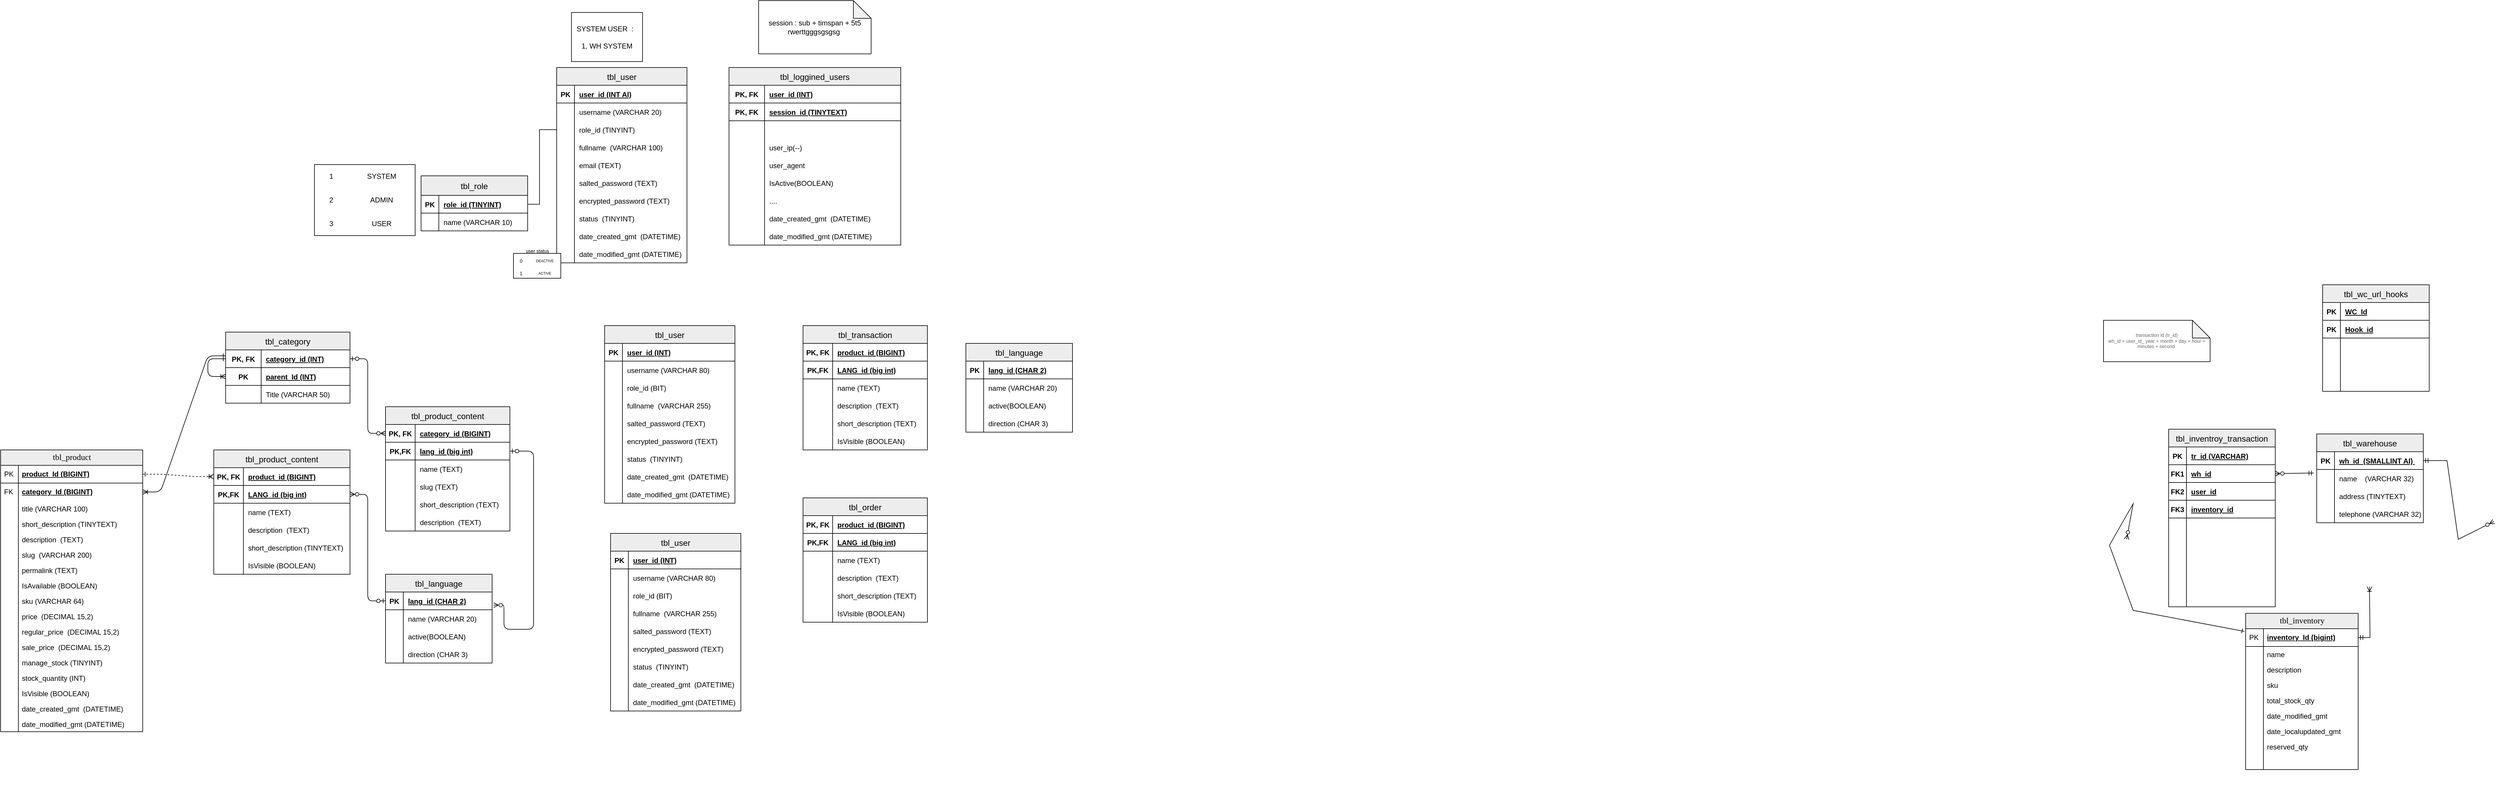 <mxfile version="20.6.2" type="google"><diagram name="ERD-0.01" id="e56a1550-8fbb-45ad-956c-1786394a9013"><mxGraphModel grid="1" page="1" gridSize="10" guides="1" tooltips="1" connect="1" arrows="1" fold="1" pageScale="1" pageWidth="4681" pageHeight="3300" background="none" math="0" shadow="0"><root><mxCell id="0"/><mxCell id="1" parent="0"/><mxCell id="eAQtUYwQgqXab6pXBG5V-1" value="tbl_product" style="swimlane;html=1;fontStyle=0;childLayout=stackLayout;horizontal=1;startSize=26;fillColor=#EDEDED;horizontalStack=0;resizeParent=1;resizeLast=0;collapsible=1;marginBottom=0;swimlaneFillColor=#ffffff;align=center;rounded=0;shadow=0;comic=0;labelBackgroundColor=none;strokeWidth=1;fontFamily=Verdana;fontSize=14" vertex="1" parent="1"><mxGeometry x="-4590" y="489" width="240" height="476" as="geometry"/></mxCell><mxCell id="eAQtUYwQgqXab6pXBG5V-2" value="product_Id (BIGINT)" style="shape=partialRectangle;top=0;left=0;right=0;bottom=1;html=1;align=left;verticalAlign=middle;fillColor=none;spacingLeft=34;spacingRight=4;whiteSpace=wrap;overflow=hidden;rotatable=0;points=[[0,0.5],[1,0.5]];portConstraint=eastwest;dropTarget=0;fontStyle=5;" vertex="1" parent="eAQtUYwQgqXab6pXBG5V-1"><mxGeometry y="26" width="240" height="30" as="geometry"/></mxCell><mxCell id="eAQtUYwQgqXab6pXBG5V-3" value="PK" style="shape=partialRectangle;top=0;left=0;bottom=0;html=1;fillColor=none;align=left;verticalAlign=middle;spacingLeft=4;spacingRight=4;whiteSpace=wrap;overflow=hidden;rotatable=0;points=[];portConstraint=eastwest;part=1;" vertex="1" connectable="0" parent="eAQtUYwQgqXab6pXBG5V-2"><mxGeometry width="30" height="30" as="geometry"/></mxCell><mxCell id="67qJAIyi8AHRo_a78X0I-46" value="category_Id (BIGINT)" style="shape=partialRectangle;top=0;left=0;right=0;bottom=1;html=1;align=left;verticalAlign=middle;fillColor=none;spacingLeft=34;spacingRight=4;whiteSpace=wrap;overflow=hidden;rotatable=0;points=[[0,0.5],[1,0.5]];portConstraint=eastwest;dropTarget=0;fontStyle=5;strokeColor=none;" vertex="1" parent="eAQtUYwQgqXab6pXBG5V-1"><mxGeometry y="56" width="240" height="30" as="geometry"/></mxCell><mxCell id="67qJAIyi8AHRo_a78X0I-47" value="FK" style="shape=partialRectangle;top=0;left=0;bottom=0;html=1;fillColor=none;align=left;verticalAlign=middle;spacingLeft=4;spacingRight=4;whiteSpace=wrap;overflow=hidden;rotatable=0;points=[];portConstraint=eastwest;part=1;" connectable="0" vertex="1" parent="67qJAIyi8AHRo_a78X0I-46"><mxGeometry width="30" height="30" as="geometry"/></mxCell><mxCell id="eAQtUYwQgqXab6pXBG5V-6" value="title (VARCHAR 100)&amp;nbsp;&amp;nbsp;" style="shape=partialRectangle;top=0;left=0;right=0;bottom=0;html=1;align=left;verticalAlign=top;fillColor=none;spacingLeft=34;spacingRight=4;whiteSpace=wrap;overflow=hidden;rotatable=0;points=[[0,0.5],[1,0.5]];portConstraint=eastwest;dropTarget=0;" vertex="1" parent="eAQtUYwQgqXab6pXBG5V-1"><mxGeometry y="86" width="240" height="26" as="geometry"/></mxCell><mxCell id="eAQtUYwQgqXab6pXBG5V-7" value="" style="shape=partialRectangle;top=0;left=0;bottom=0;html=1;fillColor=none;align=left;verticalAlign=top;spacingLeft=4;spacingRight=4;whiteSpace=wrap;overflow=hidden;rotatable=0;points=[];portConstraint=eastwest;part=1;" vertex="1" connectable="0" parent="eAQtUYwQgqXab6pXBG5V-6"><mxGeometry width="30" height="26" as="geometry"/></mxCell><mxCell id="eAQtUYwQgqXab6pXBG5V-24" value="short_description (TINYTEXT)" style="shape=partialRectangle;top=0;left=0;right=0;bottom=0;html=1;align=left;verticalAlign=top;fillColor=none;spacingLeft=34;spacingRight=4;whiteSpace=wrap;overflow=hidden;rotatable=0;points=[[0,0.5],[1,0.5]];portConstraint=eastwest;dropTarget=0;" vertex="1" parent="eAQtUYwQgqXab6pXBG5V-1"><mxGeometry y="112" width="240" height="26" as="geometry"/></mxCell><mxCell id="eAQtUYwQgqXab6pXBG5V-25" value="" style="shape=partialRectangle;top=0;left=0;bottom=0;html=1;fillColor=none;align=left;verticalAlign=top;spacingLeft=4;spacingRight=4;whiteSpace=wrap;overflow=hidden;rotatable=0;points=[];portConstraint=eastwest;part=1;" connectable="0" vertex="1" parent="eAQtUYwQgqXab6pXBG5V-24"><mxGeometry width="30" height="26" as="geometry"/></mxCell><mxCell id="eAQtUYwQgqXab6pXBG5V-22" value="description&amp;nbsp; (TEXT)" style="shape=partialRectangle;top=0;left=0;right=0;bottom=0;html=1;align=left;verticalAlign=top;fillColor=none;spacingLeft=34;spacingRight=4;whiteSpace=wrap;overflow=hidden;rotatable=0;points=[[0,0.5],[1,0.5]];portConstraint=eastwest;dropTarget=0;" vertex="1" parent="eAQtUYwQgqXab6pXBG5V-1"><mxGeometry y="138" width="240" height="26" as="geometry"/></mxCell><mxCell id="eAQtUYwQgqXab6pXBG5V-23" value="" style="shape=partialRectangle;top=0;left=0;bottom=0;html=1;fillColor=none;align=left;verticalAlign=top;spacingLeft=4;spacingRight=4;whiteSpace=wrap;overflow=hidden;rotatable=0;points=[];portConstraint=eastwest;part=1;" connectable="0" vertex="1" parent="eAQtUYwQgqXab6pXBG5V-22"><mxGeometry width="30" height="26" as="geometry"/></mxCell><mxCell id="eAQtUYwQgqXab6pXBG5V-8" value="slug&amp;nbsp; (VARCHAR 200)" style="shape=partialRectangle;top=0;left=0;right=0;bottom=0;html=1;align=left;verticalAlign=top;fillColor=none;spacingLeft=34;spacingRight=4;whiteSpace=wrap;overflow=hidden;rotatable=0;points=[[0,0.5],[1,0.5]];portConstraint=eastwest;dropTarget=0;" vertex="1" parent="eAQtUYwQgqXab6pXBG5V-1"><mxGeometry y="164" width="240" height="26" as="geometry"/></mxCell><mxCell id="eAQtUYwQgqXab6pXBG5V-9" value="" style="shape=partialRectangle;top=0;left=0;bottom=0;html=1;fillColor=none;align=left;verticalAlign=top;spacingLeft=4;spacingRight=4;whiteSpace=wrap;overflow=hidden;rotatable=0;points=[];portConstraint=eastwest;part=1;" vertex="1" connectable="0" parent="eAQtUYwQgqXab6pXBG5V-8"><mxGeometry width="30" height="26" as="geometry"/></mxCell><mxCell id="eAQtUYwQgqXab6pXBG5V-10" value="permalink (TEXT)" style="shape=partialRectangle;top=0;left=0;right=0;bottom=0;html=1;align=left;verticalAlign=top;fillColor=none;spacingLeft=34;spacingRight=4;whiteSpace=wrap;overflow=hidden;rotatable=0;points=[[0,0.5],[1,0.5]];portConstraint=eastwest;dropTarget=0;" vertex="1" parent="eAQtUYwQgqXab6pXBG5V-1"><mxGeometry y="190" width="240" height="26" as="geometry"/></mxCell><mxCell id="eAQtUYwQgqXab6pXBG5V-11" value="" style="shape=partialRectangle;top=0;left=0;bottom=0;html=1;fillColor=none;align=left;verticalAlign=top;spacingLeft=4;spacingRight=4;whiteSpace=wrap;overflow=hidden;rotatable=0;points=[];portConstraint=eastwest;part=1;" connectable="0" vertex="1" parent="eAQtUYwQgqXab6pXBG5V-10"><mxGeometry width="30" height="26" as="geometry"/></mxCell><mxCell id="eAQtUYwQgqXab6pXBG5V-20" value="IsAvailable (BOOLEAN)" style="shape=partialRectangle;top=0;left=0;right=0;bottom=0;html=1;align=left;verticalAlign=top;fillColor=none;spacingLeft=34;spacingRight=4;whiteSpace=wrap;overflow=hidden;rotatable=0;points=[[0,0.5],[1,0.5]];portConstraint=eastwest;dropTarget=0;" vertex="1" parent="eAQtUYwQgqXab6pXBG5V-1"><mxGeometry y="216" width="240" height="26" as="geometry"/></mxCell><mxCell id="eAQtUYwQgqXab6pXBG5V-21" value="" style="shape=partialRectangle;top=0;left=0;bottom=0;html=1;fillColor=none;align=left;verticalAlign=top;spacingLeft=4;spacingRight=4;whiteSpace=wrap;overflow=hidden;rotatable=0;points=[];portConstraint=eastwest;part=1;" connectable="0" vertex="1" parent="eAQtUYwQgqXab6pXBG5V-20"><mxGeometry width="30" height="26" as="geometry"/></mxCell><mxCell id="eAQtUYwQgqXab6pXBG5V-26" value="sku (VARCHAR 64)" style="shape=partialRectangle;top=0;left=0;right=0;bottom=0;html=1;align=left;verticalAlign=top;fillColor=none;spacingLeft=34;spacingRight=4;whiteSpace=wrap;overflow=hidden;rotatable=0;points=[[0,0.5],[1,0.5]];portConstraint=eastwest;dropTarget=0;" vertex="1" parent="eAQtUYwQgqXab6pXBG5V-1"><mxGeometry y="242" width="240" height="26" as="geometry"/></mxCell><mxCell id="eAQtUYwQgqXab6pXBG5V-27" value="" style="shape=partialRectangle;top=0;left=0;bottom=0;html=1;fillColor=none;align=left;verticalAlign=top;spacingLeft=4;spacingRight=4;whiteSpace=wrap;overflow=hidden;rotatable=0;points=[];portConstraint=eastwest;part=1;" connectable="0" vertex="1" parent="eAQtUYwQgqXab6pXBG5V-26"><mxGeometry width="30" height="26" as="geometry"/></mxCell><mxCell id="eAQtUYwQgqXab6pXBG5V-28" value="price&amp;nbsp; (DECIMAL 15,2)" style="shape=partialRectangle;top=0;left=0;right=0;bottom=0;html=1;align=left;verticalAlign=top;fillColor=none;spacingLeft=34;spacingRight=4;whiteSpace=wrap;overflow=hidden;rotatable=0;points=[[0,0.5],[1,0.5]];portConstraint=eastwest;dropTarget=0;" vertex="1" parent="eAQtUYwQgqXab6pXBG5V-1"><mxGeometry y="268" width="240" height="26" as="geometry"/></mxCell><mxCell id="eAQtUYwQgqXab6pXBG5V-29" value="" style="shape=partialRectangle;top=0;left=0;bottom=0;html=1;fillColor=none;align=left;verticalAlign=top;spacingLeft=4;spacingRight=4;whiteSpace=wrap;overflow=hidden;rotatable=0;points=[];portConstraint=eastwest;part=1;" connectable="0" vertex="1" parent="eAQtUYwQgqXab6pXBG5V-28"><mxGeometry width="30" height="26" as="geometry"/></mxCell><mxCell id="eAQtUYwQgqXab6pXBG5V-30" value="regular_price&amp;nbsp; (DECIMAL 15,2)" style="shape=partialRectangle;top=0;left=0;right=0;bottom=0;html=1;align=left;verticalAlign=top;fillColor=none;spacingLeft=34;spacingRight=4;whiteSpace=wrap;overflow=hidden;rotatable=0;points=[[0,0.5],[1,0.5]];portConstraint=eastwest;dropTarget=0;" vertex="1" parent="eAQtUYwQgqXab6pXBG5V-1"><mxGeometry y="294" width="240" height="26" as="geometry"/></mxCell><mxCell id="eAQtUYwQgqXab6pXBG5V-31" value="" style="shape=partialRectangle;top=0;left=0;bottom=0;html=1;fillColor=none;align=left;verticalAlign=top;spacingLeft=4;spacingRight=4;whiteSpace=wrap;overflow=hidden;rotatable=0;points=[];portConstraint=eastwest;part=1;" connectable="0" vertex="1" parent="eAQtUYwQgqXab6pXBG5V-30"><mxGeometry width="30" height="26" as="geometry"/></mxCell><mxCell id="eAQtUYwQgqXab6pXBG5V-32" value="sale_price&amp;nbsp; (DECIMAL 15,2)" style="shape=partialRectangle;top=0;left=0;right=0;bottom=0;html=1;align=left;verticalAlign=top;fillColor=none;spacingLeft=34;spacingRight=4;whiteSpace=wrap;overflow=hidden;rotatable=0;points=[[0,0.5],[1,0.5]];portConstraint=eastwest;dropTarget=0;" vertex="1" parent="eAQtUYwQgqXab6pXBG5V-1"><mxGeometry y="320" width="240" height="26" as="geometry"/></mxCell><mxCell id="eAQtUYwQgqXab6pXBG5V-33" value="" style="shape=partialRectangle;top=0;left=0;bottom=0;html=1;fillColor=none;align=left;verticalAlign=top;spacingLeft=4;spacingRight=4;whiteSpace=wrap;overflow=hidden;rotatable=0;points=[];portConstraint=eastwest;part=1;" connectable="0" vertex="1" parent="eAQtUYwQgqXab6pXBG5V-32"><mxGeometry width="30" height="26" as="geometry"/></mxCell><mxCell id="eAQtUYwQgqXab6pXBG5V-34" value="manage_stock (TINYINT)" style="shape=partialRectangle;top=0;left=0;right=0;bottom=0;html=1;align=left;verticalAlign=top;fillColor=none;spacingLeft=34;spacingRight=4;whiteSpace=wrap;overflow=hidden;rotatable=0;points=[[0,0.5],[1,0.5]];portConstraint=eastwest;dropTarget=0;" vertex="1" parent="eAQtUYwQgqXab6pXBG5V-1"><mxGeometry y="346" width="240" height="26" as="geometry"/></mxCell><mxCell id="eAQtUYwQgqXab6pXBG5V-35" value="" style="shape=partialRectangle;top=0;left=0;bottom=0;html=1;fillColor=none;align=left;verticalAlign=top;spacingLeft=4;spacingRight=4;whiteSpace=wrap;overflow=hidden;rotatable=0;points=[];portConstraint=eastwest;part=1;" connectable="0" vertex="1" parent="eAQtUYwQgqXab6pXBG5V-34"><mxGeometry width="30" height="26" as="geometry"/></mxCell><mxCell id="eAQtUYwQgqXab6pXBG5V-36" value="stock_quantity (INT)" style="shape=partialRectangle;top=0;left=0;right=0;bottom=0;html=1;align=left;verticalAlign=top;fillColor=none;spacingLeft=34;spacingRight=4;whiteSpace=wrap;overflow=hidden;rotatable=0;points=[[0,0.5],[1,0.5]];portConstraint=eastwest;dropTarget=0;" vertex="1" parent="eAQtUYwQgqXab6pXBG5V-1"><mxGeometry y="372" width="240" height="26" as="geometry"/></mxCell><mxCell id="eAQtUYwQgqXab6pXBG5V-37" value="" style="shape=partialRectangle;top=0;left=0;bottom=0;html=1;fillColor=none;align=left;verticalAlign=top;spacingLeft=4;spacingRight=4;whiteSpace=wrap;overflow=hidden;rotatable=0;points=[];portConstraint=eastwest;part=1;" connectable="0" vertex="1" parent="eAQtUYwQgqXab6pXBG5V-36"><mxGeometry width="30" height="26" as="geometry"/></mxCell><mxCell id="67qJAIyi8AHRo_a78X0I-38" value="&lt;span style=&quot;&quot;&gt;IsVisible (BOOLEAN)&lt;/span&gt;" style="shape=partialRectangle;top=0;left=0;right=0;bottom=0;html=1;align=left;verticalAlign=top;fillColor=none;spacingLeft=34;spacingRight=4;whiteSpace=wrap;overflow=hidden;rotatable=0;points=[[0,0.5],[1,0.5]];portConstraint=eastwest;dropTarget=0;" vertex="1" parent="eAQtUYwQgqXab6pXBG5V-1"><mxGeometry y="398" width="240" height="26" as="geometry"/></mxCell><mxCell id="67qJAIyi8AHRo_a78X0I-39" value="" style="shape=partialRectangle;top=0;left=0;bottom=0;html=1;fillColor=none;align=left;verticalAlign=top;spacingLeft=4;spacingRight=4;whiteSpace=wrap;overflow=hidden;rotatable=0;points=[];portConstraint=eastwest;part=1;" connectable="0" vertex="1" parent="67qJAIyi8AHRo_a78X0I-38"><mxGeometry width="30" height="26" as="geometry"/></mxCell><mxCell id="eAQtUYwQgqXab6pXBG5V-12" value="date_created_gmt&amp;nbsp; (DATETIME)" style="shape=partialRectangle;top=0;left=0;right=0;bottom=0;html=1;align=left;verticalAlign=top;fillColor=none;spacingLeft=34;spacingRight=4;whiteSpace=wrap;overflow=hidden;rotatable=0;points=[[0,0.5],[1,0.5]];portConstraint=eastwest;dropTarget=0;" vertex="1" parent="eAQtUYwQgqXab6pXBG5V-1"><mxGeometry y="424" width="240" height="26" as="geometry"/></mxCell><mxCell id="eAQtUYwQgqXab6pXBG5V-13" value="" style="shape=partialRectangle;top=0;left=0;bottom=0;html=1;fillColor=none;align=left;verticalAlign=top;spacingLeft=4;spacingRight=4;whiteSpace=wrap;overflow=hidden;rotatable=0;points=[];portConstraint=eastwest;part=1;" connectable="0" vertex="1" parent="eAQtUYwQgqXab6pXBG5V-12"><mxGeometry width="30" height="26" as="geometry"/></mxCell><mxCell id="eAQtUYwQgqXab6pXBG5V-14" value="date_modified_gmt (DATETIME)" style="shape=partialRectangle;top=0;left=0;right=0;bottom=0;html=1;align=left;verticalAlign=top;fillColor=none;spacingLeft=34;spacingRight=4;whiteSpace=wrap;overflow=hidden;rotatable=0;points=[[0,0.5],[1,0.5]];portConstraint=eastwest;dropTarget=0;" vertex="1" parent="eAQtUYwQgqXab6pXBG5V-1"><mxGeometry y="450" width="240" height="26" as="geometry"/></mxCell><mxCell id="eAQtUYwQgqXab6pXBG5V-15" value="" style="shape=partialRectangle;top=0;left=0;bottom=0;html=1;fillColor=none;align=left;verticalAlign=top;spacingLeft=4;spacingRight=4;whiteSpace=wrap;overflow=hidden;rotatable=0;points=[];portConstraint=eastwest;part=1;" connectable="0" vertex="1" parent="eAQtUYwQgqXab6pXBG5V-14"><mxGeometry width="30" height="26" as="geometry"/></mxCell><mxCell id="eAQtUYwQgqXab6pXBG5V-119" value="tbl_product_content" style="shape=table;startSize=30;container=1;collapsible=1;childLayout=tableLayout;fixedRows=1;rowLines=0;fontStyle=0;align=center;resizeLast=1;shadow=0;fillColor=#EDEDED;fontSize=14;" vertex="1" parent="1"><mxGeometry x="-4230" y="489" width="230" height="210" as="geometry"/></mxCell><mxCell id="eAQtUYwQgqXab6pXBG5V-120" value="" style="shape=tableRow;horizontal=0;startSize=0;swimlaneHead=0;swimlaneBody=0;fillColor=none;collapsible=0;dropTarget=0;points=[[0,0.5],[1,0.5]];portConstraint=eastwest;top=0;left=0;right=0;bottom=1;shadow=0;" vertex="1" parent="eAQtUYwQgqXab6pXBG5V-119"><mxGeometry y="30" width="230" height="30" as="geometry"/></mxCell><mxCell id="eAQtUYwQgqXab6pXBG5V-121" value="PK, FK" style="shape=partialRectangle;connectable=0;fillColor=none;top=0;left=0;bottom=0;right=0;fontStyle=1;overflow=hidden;shadow=0;" vertex="1" parent="eAQtUYwQgqXab6pXBG5V-120"><mxGeometry width="50" height="30" as="geometry"><mxRectangle width="50" height="30" as="alternateBounds"/></mxGeometry></mxCell><mxCell id="eAQtUYwQgqXab6pXBG5V-122" value="product_id (BIGINT)" style="shape=partialRectangle;connectable=0;fillColor=none;top=0;left=0;bottom=0;right=0;align=left;spacingLeft=6;fontStyle=5;overflow=hidden;shadow=0;" vertex="1" parent="eAQtUYwQgqXab6pXBG5V-120"><mxGeometry x="50" width="180" height="30" as="geometry"><mxRectangle width="180" height="30" as="alternateBounds"/></mxGeometry></mxCell><mxCell id="eAQtUYwQgqXab6pXBG5V-123" value="" style="shape=tableRow;horizontal=0;startSize=0;swimlaneHead=0;swimlaneBody=0;fillColor=none;collapsible=0;dropTarget=0;points=[[0,0.5],[1,0.5]];portConstraint=eastwest;top=0;left=0;right=0;bottom=1;shadow=0;" vertex="1" parent="eAQtUYwQgqXab6pXBG5V-119"><mxGeometry y="60" width="230" height="30" as="geometry"/></mxCell><mxCell id="eAQtUYwQgqXab6pXBG5V-124" value="PK,FK" style="shape=partialRectangle;connectable=0;fillColor=none;top=0;left=0;bottom=0;right=0;fontStyle=1;overflow=hidden;shadow=0;" vertex="1" parent="eAQtUYwQgqXab6pXBG5V-123"><mxGeometry width="50" height="30" as="geometry"><mxRectangle width="50" height="30" as="alternateBounds"/></mxGeometry></mxCell><mxCell id="eAQtUYwQgqXab6pXBG5V-125" value="LANG_id (big int)" style="shape=partialRectangle;connectable=0;fillColor=none;top=0;left=0;bottom=0;right=0;align=left;spacingLeft=6;fontStyle=5;overflow=hidden;shadow=0;" vertex="1" parent="eAQtUYwQgqXab6pXBG5V-123"><mxGeometry x="50" width="180" height="30" as="geometry"><mxRectangle width="180" height="30" as="alternateBounds"/></mxGeometry></mxCell><mxCell id="eAQtUYwQgqXab6pXBG5V-126" value="" style="shape=tableRow;horizontal=0;startSize=0;swimlaneHead=0;swimlaneBody=0;fillColor=none;collapsible=0;dropTarget=0;points=[[0,0.5],[1,0.5]];portConstraint=eastwest;top=0;left=0;right=0;bottom=0;" vertex="1" parent="eAQtUYwQgqXab6pXBG5V-119"><mxGeometry y="90" width="230" height="30" as="geometry"/></mxCell><mxCell id="eAQtUYwQgqXab6pXBG5V-127" value="" style="shape=partialRectangle;connectable=0;fillColor=none;top=0;left=0;bottom=0;right=0;editable=1;overflow=hidden;" vertex="1" parent="eAQtUYwQgqXab6pXBG5V-126"><mxGeometry width="50" height="30" as="geometry"><mxRectangle width="50" height="30" as="alternateBounds"/></mxGeometry></mxCell><mxCell id="eAQtUYwQgqXab6pXBG5V-128" value="name (TEXT)" style="shape=partialRectangle;connectable=0;fillColor=none;top=0;left=0;bottom=0;right=0;align=left;spacingLeft=6;overflow=hidden;" vertex="1" parent="eAQtUYwQgqXab6pXBG5V-126"><mxGeometry x="50" width="180" height="30" as="geometry"><mxRectangle width="180" height="30" as="alternateBounds"/></mxGeometry></mxCell><mxCell id="67qJAIyi8AHRo_a78X0I-6" value="" style="shape=tableRow;horizontal=0;startSize=0;swimlaneHead=0;swimlaneBody=0;fillColor=none;collapsible=0;dropTarget=0;points=[[0,0.5],[1,0.5]];portConstraint=eastwest;top=0;left=0;right=0;bottom=0;" vertex="1" parent="eAQtUYwQgqXab6pXBG5V-119"><mxGeometry y="120" width="230" height="30" as="geometry"/></mxCell><mxCell id="67qJAIyi8AHRo_a78X0I-7" value="" style="shape=partialRectangle;connectable=0;fillColor=none;top=0;left=0;bottom=0;right=0;editable=1;overflow=hidden;" vertex="1" parent="67qJAIyi8AHRo_a78X0I-6"><mxGeometry width="50" height="30" as="geometry"><mxRectangle width="50" height="30" as="alternateBounds"/></mxGeometry></mxCell><mxCell id="67qJAIyi8AHRo_a78X0I-8" value="description  (TEXT)" style="shape=partialRectangle;connectable=0;fillColor=none;top=0;left=0;bottom=0;right=0;align=left;spacingLeft=6;overflow=hidden;" vertex="1" parent="67qJAIyi8AHRo_a78X0I-6"><mxGeometry x="50" width="180" height="30" as="geometry"><mxRectangle width="180" height="30" as="alternateBounds"/></mxGeometry></mxCell><mxCell id="67qJAIyi8AHRo_a78X0I-11" value="" style="shape=tableRow;horizontal=0;startSize=0;swimlaneHead=0;swimlaneBody=0;fillColor=none;collapsible=0;dropTarget=0;points=[[0,0.5],[1,0.5]];portConstraint=eastwest;top=0;left=0;right=0;bottom=0;" vertex="1" parent="eAQtUYwQgqXab6pXBG5V-119"><mxGeometry y="150" width="230" height="30" as="geometry"/></mxCell><mxCell id="67qJAIyi8AHRo_a78X0I-12" value="" style="shape=partialRectangle;connectable=0;fillColor=none;top=0;left=0;bottom=0;right=0;editable=1;overflow=hidden;" vertex="1" parent="67qJAIyi8AHRo_a78X0I-11"><mxGeometry width="50" height="30" as="geometry"><mxRectangle width="50" height="30" as="alternateBounds"/></mxGeometry></mxCell><mxCell id="67qJAIyi8AHRo_a78X0I-13" value="short_description (TINYTEXT)" style="shape=partialRectangle;connectable=0;fillColor=none;top=0;left=0;bottom=0;right=0;align=left;spacingLeft=6;overflow=hidden;" vertex="1" parent="67qJAIyi8AHRo_a78X0I-11"><mxGeometry x="50" width="180" height="30" as="geometry"><mxRectangle width="180" height="30" as="alternateBounds"/></mxGeometry></mxCell><mxCell id="67qJAIyi8AHRo_a78X0I-35" value="" style="shape=tableRow;horizontal=0;startSize=0;swimlaneHead=0;swimlaneBody=0;fillColor=none;collapsible=0;dropTarget=0;points=[[0,0.5],[1,0.5]];portConstraint=eastwest;top=0;left=0;right=0;bottom=0;" vertex="1" parent="eAQtUYwQgqXab6pXBG5V-119"><mxGeometry y="180" width="230" height="30" as="geometry"/></mxCell><mxCell id="67qJAIyi8AHRo_a78X0I-36" value="" style="shape=partialRectangle;connectable=0;fillColor=none;top=0;left=0;bottom=0;right=0;editable=1;overflow=hidden;" vertex="1" parent="67qJAIyi8AHRo_a78X0I-35"><mxGeometry width="50" height="30" as="geometry"><mxRectangle width="50" height="30" as="alternateBounds"/></mxGeometry></mxCell><mxCell id="67qJAIyi8AHRo_a78X0I-37" value="IsVisible (BOOLEAN)" style="shape=partialRectangle;connectable=0;fillColor=none;top=0;left=0;bottom=0;right=0;align=left;spacingLeft=6;overflow=hidden;" vertex="1" parent="67qJAIyi8AHRo_a78X0I-35"><mxGeometry x="50" width="180" height="30" as="geometry"><mxRectangle width="180" height="30" as="alternateBounds"/></mxGeometry></mxCell><mxCell id="eAQtUYwQgqXab6pXBG5V-135" value="tbl_wc_url_hooks" style="shape=table;startSize=30;container=1;collapsible=1;childLayout=tableLayout;fixedRows=1;rowLines=0;fontStyle=0;align=center;resizeLast=1;shadow=0;fillColor=#EDEDED;fontSize=14;" vertex="1" parent="1"><mxGeometry x="-669" y="210" width="180" height="180" as="geometry"/></mxCell><mxCell id="eAQtUYwQgqXab6pXBG5V-136" value="" style="shape=tableRow;horizontal=0;startSize=0;swimlaneHead=0;swimlaneBody=0;fillColor=none;collapsible=0;dropTarget=0;points=[[0,0.5],[1,0.5]];portConstraint=eastwest;top=0;left=0;right=0;bottom=1;shadow=0;" vertex="1" parent="eAQtUYwQgqXab6pXBG5V-135"><mxGeometry y="30" width="180" height="30" as="geometry"/></mxCell><mxCell id="eAQtUYwQgqXab6pXBG5V-137" value="PK" style="shape=partialRectangle;connectable=0;fillColor=none;top=0;left=0;bottom=0;right=0;fontStyle=1;overflow=hidden;shadow=0;" vertex="1" parent="eAQtUYwQgqXab6pXBG5V-136"><mxGeometry width="30" height="30" as="geometry"><mxRectangle width="30" height="30" as="alternateBounds"/></mxGeometry></mxCell><mxCell id="eAQtUYwQgqXab6pXBG5V-138" value="WC_Id" style="shape=partialRectangle;connectable=0;fillColor=none;top=0;left=0;bottom=0;right=0;align=left;spacingLeft=6;fontStyle=5;overflow=hidden;shadow=0;" vertex="1" parent="eAQtUYwQgqXab6pXBG5V-136"><mxGeometry x="30" width="150" height="30" as="geometry"><mxRectangle width="150" height="30" as="alternateBounds"/></mxGeometry></mxCell><mxCell id="eAQtUYwQgqXab6pXBG5V-139" value="" style="shape=tableRow;horizontal=0;startSize=0;swimlaneHead=0;swimlaneBody=0;fillColor=none;collapsible=0;dropTarget=0;points=[[0,0.5],[1,0.5]];portConstraint=eastwest;top=0;left=0;right=0;bottom=1;shadow=0;" vertex="1" parent="eAQtUYwQgqXab6pXBG5V-135"><mxGeometry y="60" width="180" height="30" as="geometry"/></mxCell><mxCell id="eAQtUYwQgqXab6pXBG5V-140" value="PK" style="shape=partialRectangle;connectable=0;fillColor=none;top=0;left=0;bottom=0;right=0;fontStyle=1;overflow=hidden;shadow=0;" vertex="1" parent="eAQtUYwQgqXab6pXBG5V-139"><mxGeometry width="30" height="30" as="geometry"><mxRectangle width="30" height="30" as="alternateBounds"/></mxGeometry></mxCell><mxCell id="eAQtUYwQgqXab6pXBG5V-141" value="Hook_id" style="shape=partialRectangle;connectable=0;fillColor=none;top=0;left=0;bottom=0;right=0;align=left;spacingLeft=6;fontStyle=5;overflow=hidden;shadow=0;" vertex="1" parent="eAQtUYwQgqXab6pXBG5V-139"><mxGeometry x="30" width="150" height="30" as="geometry"><mxRectangle width="150" height="30" as="alternateBounds"/></mxGeometry></mxCell><mxCell id="eAQtUYwQgqXab6pXBG5V-142" value="" style="shape=tableRow;horizontal=0;startSize=0;swimlaneHead=0;swimlaneBody=0;fillColor=none;collapsible=0;dropTarget=0;points=[[0,0.5],[1,0.5]];portConstraint=eastwest;top=0;left=0;right=0;bottom=0;shadow=0;" vertex="1" parent="eAQtUYwQgqXab6pXBG5V-135"><mxGeometry y="90" width="180" height="30" as="geometry"/></mxCell><mxCell id="eAQtUYwQgqXab6pXBG5V-143" value="" style="shape=partialRectangle;connectable=0;fillColor=none;top=0;left=0;bottom=0;right=0;editable=1;overflow=hidden;shadow=0;" vertex="1" parent="eAQtUYwQgqXab6pXBG5V-142"><mxGeometry width="30" height="30" as="geometry"><mxRectangle width="30" height="30" as="alternateBounds"/></mxGeometry></mxCell><mxCell id="eAQtUYwQgqXab6pXBG5V-144" value="" style="shape=partialRectangle;connectable=0;fillColor=none;top=0;left=0;bottom=0;right=0;align=left;spacingLeft=6;overflow=hidden;shadow=0;" vertex="1" parent="eAQtUYwQgqXab6pXBG5V-142"><mxGeometry x="30" width="150" height="30" as="geometry"><mxRectangle width="150" height="30" as="alternateBounds"/></mxGeometry></mxCell><mxCell id="eAQtUYwQgqXab6pXBG5V-145" value="" style="shape=tableRow;horizontal=0;startSize=0;swimlaneHead=0;swimlaneBody=0;fillColor=none;collapsible=0;dropTarget=0;points=[[0,0.5],[1,0.5]];portConstraint=eastwest;top=0;left=0;right=0;bottom=0;shadow=0;" vertex="1" parent="eAQtUYwQgqXab6pXBG5V-135"><mxGeometry y="120" width="180" height="60" as="geometry"/></mxCell><mxCell id="eAQtUYwQgqXab6pXBG5V-146" value="" style="shape=partialRectangle;connectable=0;fillColor=none;top=0;left=0;bottom=0;right=0;editable=1;overflow=hidden;shadow=0;" vertex="1" parent="eAQtUYwQgqXab6pXBG5V-145"><mxGeometry width="30" height="60" as="geometry"><mxRectangle width="30" height="60" as="alternateBounds"/></mxGeometry></mxCell><mxCell id="eAQtUYwQgqXab6pXBG5V-147" value="" style="shape=partialRectangle;connectable=0;fillColor=none;top=0;left=0;bottom=0;right=0;align=left;spacingLeft=6;overflow=hidden;shadow=0;" vertex="1" parent="eAQtUYwQgqXab6pXBG5V-145"><mxGeometry x="30" width="150" height="60" as="geometry"><mxRectangle width="150" height="60" as="alternateBounds"/></mxGeometry></mxCell><mxCell id="eAQtUYwQgqXab6pXBG5V-149" value="tbl_inventory" style="swimlane;html=1;fontStyle=0;childLayout=stackLayout;horizontal=1;startSize=26;fillColor=#EDEDED;horizontalStack=0;resizeParent=1;resizeLast=0;collapsible=1;marginBottom=0;swimlaneFillColor=#ffffff;align=center;rounded=0;shadow=0;comic=0;labelBackgroundColor=none;strokeWidth=1;fontFamily=Verdana;fontSize=14" vertex="1" parent="1"><mxGeometry x="-799" y="765" width="190" height="264" as="geometry"/></mxCell><mxCell id="eAQtUYwQgqXab6pXBG5V-150" value="inventory_Id (bigint)" style="shape=partialRectangle;top=0;left=0;right=0;bottom=1;html=1;align=left;verticalAlign=middle;fillColor=none;spacingLeft=34;spacingRight=4;whiteSpace=wrap;overflow=hidden;rotatable=0;points=[[0,0.5],[1,0.5]];portConstraint=eastwest;dropTarget=0;fontStyle=5;" vertex="1" parent="eAQtUYwQgqXab6pXBG5V-149"><mxGeometry y="26" width="190" height="30" as="geometry"/></mxCell><mxCell id="eAQtUYwQgqXab6pXBG5V-151" value="PK" style="shape=partialRectangle;top=0;left=0;bottom=0;html=1;fillColor=none;align=left;verticalAlign=middle;spacingLeft=4;spacingRight=4;whiteSpace=wrap;overflow=hidden;rotatable=0;points=[];portConstraint=eastwest;part=1;" connectable="0" vertex="1" parent="eAQtUYwQgqXab6pXBG5V-150"><mxGeometry width="30" height="30" as="geometry"/></mxCell><mxCell id="eAQtUYwQgqXab6pXBG5V-154" value="name" style="shape=partialRectangle;top=0;left=0;right=0;bottom=0;html=1;align=left;verticalAlign=top;fillColor=none;spacingLeft=34;spacingRight=4;whiteSpace=wrap;overflow=hidden;rotatable=0;points=[[0,0.5],[1,0.5]];portConstraint=eastwest;dropTarget=0;" vertex="1" parent="eAQtUYwQgqXab6pXBG5V-149"><mxGeometry y="56" width="190" height="26" as="geometry"/></mxCell><mxCell id="eAQtUYwQgqXab6pXBG5V-155" value="" style="shape=partialRectangle;top=0;left=0;bottom=0;html=1;fillColor=none;align=left;verticalAlign=top;spacingLeft=4;spacingRight=4;whiteSpace=wrap;overflow=hidden;rotatable=0;points=[];portConstraint=eastwest;part=1;" connectable="0" vertex="1" parent="eAQtUYwQgqXab6pXBG5V-154"><mxGeometry width="30" height="26" as="geometry"/></mxCell><mxCell id="vjcxfooFgliajUktmEag-1" value="description" style="shape=partialRectangle;top=0;left=0;right=0;bottom=0;html=1;align=left;verticalAlign=top;fillColor=none;spacingLeft=34;spacingRight=4;whiteSpace=wrap;overflow=hidden;rotatable=0;points=[[0,0.5],[1,0.5]];portConstraint=eastwest;dropTarget=0;" vertex="1" parent="eAQtUYwQgqXab6pXBG5V-149"><mxGeometry y="82" width="190" height="26" as="geometry"/></mxCell><mxCell id="vjcxfooFgliajUktmEag-2" value="" style="shape=partialRectangle;top=0;left=0;bottom=0;html=1;fillColor=none;align=left;verticalAlign=top;spacingLeft=4;spacingRight=4;whiteSpace=wrap;overflow=hidden;rotatable=0;points=[];portConstraint=eastwest;part=1;" connectable="0" vertex="1" parent="vjcxfooFgliajUktmEag-1"><mxGeometry width="30" height="26" as="geometry"/></mxCell><mxCell id="eAQtUYwQgqXab6pXBG5V-152" value="sku" style="shape=partialRectangle;top=0;left=0;right=0;bottom=0;html=1;align=left;verticalAlign=top;fillColor=none;spacingLeft=34;spacingRight=4;whiteSpace=wrap;overflow=hidden;rotatable=0;points=[[0,0.5],[1,0.5]];portConstraint=eastwest;dropTarget=0;" vertex="1" parent="eAQtUYwQgqXab6pXBG5V-149"><mxGeometry y="108" width="190" height="26" as="geometry"/></mxCell><mxCell id="eAQtUYwQgqXab6pXBG5V-153" value="" style="shape=partialRectangle;top=0;left=0;bottom=0;html=1;fillColor=none;align=left;verticalAlign=top;spacingLeft=4;spacingRight=4;whiteSpace=wrap;overflow=hidden;rotatable=0;points=[];portConstraint=eastwest;part=1;" connectable="0" vertex="1" parent="eAQtUYwQgqXab6pXBG5V-152"><mxGeometry width="30" height="26" as="geometry"/></mxCell><mxCell id="eAQtUYwQgqXab6pXBG5V-172" value="total_stock_qty" style="shape=partialRectangle;top=0;left=0;right=0;bottom=0;html=1;align=left;verticalAlign=top;fillColor=none;spacingLeft=34;spacingRight=4;whiteSpace=wrap;overflow=hidden;rotatable=0;points=[[0,0.5],[1,0.5]];portConstraint=eastwest;dropTarget=0;" vertex="1" parent="eAQtUYwQgqXab6pXBG5V-149"><mxGeometry y="134" width="190" height="26" as="geometry"/></mxCell><mxCell id="eAQtUYwQgqXab6pXBG5V-173" value="" style="shape=partialRectangle;top=0;left=0;bottom=0;html=1;fillColor=none;align=left;verticalAlign=top;spacingLeft=4;spacingRight=4;whiteSpace=wrap;overflow=hidden;rotatable=0;points=[];portConstraint=eastwest;part=1;" connectable="0" vertex="1" parent="eAQtUYwQgqXab6pXBG5V-172"><mxGeometry width="30" height="26" as="geometry"/></mxCell><mxCell id="eAQtUYwQgqXab6pXBG5V-158" value="date_modified_gmt" style="shape=partialRectangle;top=0;left=0;right=0;bottom=0;html=1;align=left;verticalAlign=top;fillColor=none;spacingLeft=34;spacingRight=4;whiteSpace=wrap;overflow=hidden;rotatable=0;points=[[0,0.5],[1,0.5]];portConstraint=eastwest;dropTarget=0;" vertex="1" parent="eAQtUYwQgqXab6pXBG5V-149"><mxGeometry y="160" width="190" height="26" as="geometry"/></mxCell><mxCell id="eAQtUYwQgqXab6pXBG5V-159" value="" style="shape=partialRectangle;top=0;left=0;bottom=0;html=1;fillColor=none;align=left;verticalAlign=top;spacingLeft=4;spacingRight=4;whiteSpace=wrap;overflow=hidden;rotatable=0;points=[];portConstraint=eastwest;part=1;" connectable="0" vertex="1" parent="eAQtUYwQgqXab6pXBG5V-158"><mxGeometry width="30" height="26" as="geometry"/></mxCell><mxCell id="eAQtUYwQgqXab6pXBG5V-160" value="date_localupdated_gmt" style="shape=partialRectangle;top=0;left=0;right=0;bottom=0;html=1;align=left;verticalAlign=top;fillColor=none;spacingLeft=34;spacingRight=4;whiteSpace=wrap;overflow=hidden;rotatable=0;points=[[0,0.5],[1,0.5]];portConstraint=eastwest;dropTarget=0;" vertex="1" parent="eAQtUYwQgqXab6pXBG5V-149"><mxGeometry y="186" width="190" height="26" as="geometry"/></mxCell><mxCell id="eAQtUYwQgqXab6pXBG5V-161" value="" style="shape=partialRectangle;top=0;left=0;bottom=0;html=1;fillColor=none;align=left;verticalAlign=top;spacingLeft=4;spacingRight=4;whiteSpace=wrap;overflow=hidden;rotatable=0;points=[];portConstraint=eastwest;part=1;" connectable="0" vertex="1" parent="eAQtUYwQgqXab6pXBG5V-160"><mxGeometry width="30" height="26" as="geometry"/></mxCell><mxCell id="L4eHSlw2qwfZkhgsiOzW-11" value="reserved_qty" style="shape=partialRectangle;top=0;left=0;right=0;bottom=0;html=1;align=left;verticalAlign=top;fillColor=none;spacingLeft=34;spacingRight=4;whiteSpace=wrap;overflow=hidden;rotatable=0;points=[[0,0.5],[1,0.5]];portConstraint=eastwest;dropTarget=0;" vertex="1" parent="eAQtUYwQgqXab6pXBG5V-149"><mxGeometry y="212" width="190" height="26" as="geometry"/></mxCell><mxCell id="L4eHSlw2qwfZkhgsiOzW-12" value="" style="shape=partialRectangle;top=0;left=0;bottom=0;html=1;fillColor=none;align=left;verticalAlign=top;spacingLeft=4;spacingRight=4;whiteSpace=wrap;overflow=hidden;rotatable=0;points=[];portConstraint=eastwest;part=1;" connectable="0" vertex="1" parent="L4eHSlw2qwfZkhgsiOzW-11"><mxGeometry width="30" height="26" as="geometry"/></mxCell><mxCell id="L4eHSlw2qwfZkhgsiOzW-13" value="" style="shape=partialRectangle;top=0;left=0;right=0;bottom=0;html=1;align=left;verticalAlign=top;fillColor=none;spacingLeft=34;spacingRight=4;whiteSpace=wrap;overflow=hidden;rotatable=0;points=[[0,0.5],[1,0.5]];portConstraint=eastwest;dropTarget=0;" vertex="1" parent="eAQtUYwQgqXab6pXBG5V-149"><mxGeometry y="238" width="190" height="26" as="geometry"/></mxCell><mxCell id="L4eHSlw2qwfZkhgsiOzW-14" value="" style="shape=partialRectangle;top=0;left=0;bottom=0;html=1;fillColor=none;align=left;verticalAlign=top;spacingLeft=4;spacingRight=4;whiteSpace=wrap;overflow=hidden;rotatable=0;points=[];portConstraint=eastwest;part=1;" connectable="0" vertex="1" parent="L4eHSlw2qwfZkhgsiOzW-13"><mxGeometry width="30" height="26" as="geometry"/></mxCell><mxCell id="eAQtUYwQgqXab6pXBG5V-186" value="tbl_language" style="shape=table;startSize=30;container=1;collapsible=1;childLayout=tableLayout;fixedRows=1;rowLines=0;fontStyle=0;align=center;resizeLast=1;shadow=0;fillColor=#EDEDED;fontSize=14;" vertex="1" parent="1"><mxGeometry x="-3940" y="699" width="180" height="150" as="geometry"/></mxCell><mxCell id="eAQtUYwQgqXab6pXBG5V-187" value="" style="shape=tableRow;horizontal=0;startSize=0;swimlaneHead=0;swimlaneBody=0;fillColor=none;collapsible=0;dropTarget=0;points=[[0,0.5],[1,0.5]];portConstraint=eastwest;top=0;left=0;right=0;bottom=1;shadow=0;" vertex="1" parent="eAQtUYwQgqXab6pXBG5V-186"><mxGeometry y="30" width="180" height="30" as="geometry"/></mxCell><mxCell id="eAQtUYwQgqXab6pXBG5V-188" value="PK" style="shape=partialRectangle;connectable=0;fillColor=none;top=0;left=0;bottom=0;right=0;fontStyle=1;overflow=hidden;shadow=0;" vertex="1" parent="eAQtUYwQgqXab6pXBG5V-187"><mxGeometry width="30" height="30" as="geometry"><mxRectangle width="30" height="30" as="alternateBounds"/></mxGeometry></mxCell><mxCell id="eAQtUYwQgqXab6pXBG5V-189" value="lang_id (CHAR 2)" style="shape=partialRectangle;connectable=0;fillColor=none;top=0;left=0;bottom=0;right=0;align=left;spacingLeft=6;fontStyle=5;overflow=hidden;shadow=0;" vertex="1" parent="eAQtUYwQgqXab6pXBG5V-187"><mxGeometry x="30" width="150" height="30" as="geometry"><mxRectangle width="150" height="30" as="alternateBounds"/></mxGeometry></mxCell><mxCell id="eAQtUYwQgqXab6pXBG5V-202" value="" style="shape=tableRow;horizontal=0;startSize=0;swimlaneHead=0;swimlaneBody=0;fillColor=none;collapsible=0;dropTarget=0;points=[[0,0.5],[1,0.5]];portConstraint=eastwest;top=0;left=0;right=0;bottom=0;" vertex="1" parent="eAQtUYwQgqXab6pXBG5V-186"><mxGeometry y="60" width="180" height="30" as="geometry"/></mxCell><mxCell id="eAQtUYwQgqXab6pXBG5V-203" value="" style="shape=partialRectangle;connectable=0;fillColor=none;top=0;left=0;bottom=0;right=0;editable=1;overflow=hidden;" vertex="1" parent="eAQtUYwQgqXab6pXBG5V-202"><mxGeometry width="30" height="30" as="geometry"><mxRectangle width="30" height="30" as="alternateBounds"/></mxGeometry></mxCell><mxCell id="eAQtUYwQgqXab6pXBG5V-204" value="name (VARCHAR 20)" style="shape=partialRectangle;connectable=0;fillColor=none;top=0;left=0;bottom=0;right=0;align=left;spacingLeft=6;overflow=hidden;" vertex="1" parent="eAQtUYwQgqXab6pXBG5V-202"><mxGeometry x="30" width="150" height="30" as="geometry"><mxRectangle width="150" height="30" as="alternateBounds"/></mxGeometry></mxCell><mxCell id="eAQtUYwQgqXab6pXBG5V-190" value="" style="shape=tableRow;horizontal=0;startSize=0;swimlaneHead=0;swimlaneBody=0;fillColor=none;collapsible=0;dropTarget=0;points=[[0,0.5],[1,0.5]];portConstraint=eastwest;top=0;left=0;right=0;bottom=0;shadow=0;" vertex="1" parent="eAQtUYwQgqXab6pXBG5V-186"><mxGeometry y="90" width="180" height="30" as="geometry"/></mxCell><mxCell id="eAQtUYwQgqXab6pXBG5V-191" value="" style="shape=partialRectangle;connectable=0;fillColor=none;top=0;left=0;bottom=0;right=0;editable=1;overflow=hidden;shadow=0;" vertex="1" parent="eAQtUYwQgqXab6pXBG5V-190"><mxGeometry width="30" height="30" as="geometry"><mxRectangle width="30" height="30" as="alternateBounds"/></mxGeometry></mxCell><mxCell id="eAQtUYwQgqXab6pXBG5V-192" value="active(BOOLEAN)" style="shape=partialRectangle;connectable=0;fillColor=none;top=0;left=0;bottom=0;right=0;align=left;spacingLeft=6;overflow=hidden;shadow=0;" vertex="1" parent="eAQtUYwQgqXab6pXBG5V-190"><mxGeometry x="30" width="150" height="30" as="geometry"><mxRectangle width="150" height="30" as="alternateBounds"/></mxGeometry></mxCell><mxCell id="eAQtUYwQgqXab6pXBG5V-193" value="" style="shape=tableRow;horizontal=0;startSize=0;swimlaneHead=0;swimlaneBody=0;fillColor=none;collapsible=0;dropTarget=0;points=[[0,0.5],[1,0.5]];portConstraint=eastwest;top=0;left=0;right=0;bottom=0;" vertex="1" parent="eAQtUYwQgqXab6pXBG5V-186"><mxGeometry y="120" width="180" height="30" as="geometry"/></mxCell><mxCell id="eAQtUYwQgqXab6pXBG5V-194" value="" style="shape=partialRectangle;connectable=0;fillColor=none;top=0;left=0;bottom=0;right=0;editable=1;overflow=hidden;" vertex="1" parent="eAQtUYwQgqXab6pXBG5V-193"><mxGeometry width="30" height="30" as="geometry"><mxRectangle width="30" height="30" as="alternateBounds"/></mxGeometry></mxCell><mxCell id="eAQtUYwQgqXab6pXBG5V-195" value="direction (CHAR 3)" style="shape=partialRectangle;connectable=0;fillColor=none;top=0;left=0;bottom=0;right=0;align=left;spacingLeft=6;overflow=hidden;" vertex="1" parent="eAQtUYwQgqXab6pXBG5V-193"><mxGeometry x="30" width="150" height="30" as="geometry"><mxRectangle width="150" height="30" as="alternateBounds"/></mxGeometry></mxCell><mxCell id="eAQtUYwQgqXab6pXBG5V-205" value="tbl_inventroy_transaction" style="shape=table;startSize=30;container=1;collapsible=1;childLayout=tableLayout;fixedRows=1;rowLines=0;fontStyle=0;align=center;resizeLast=1;shadow=0;fillColor=#EDEDED;fontSize=14;" vertex="1" parent="1"><mxGeometry x="-929" y="454" width="180" height="300" as="geometry"/></mxCell><mxCell id="eAQtUYwQgqXab6pXBG5V-206" value="" style="shape=tableRow;horizontal=0;startSize=0;swimlaneHead=0;swimlaneBody=0;fillColor=none;collapsible=0;dropTarget=0;points=[[0,0.5],[1,0.5]];portConstraint=eastwest;top=0;left=0;right=0;bottom=1;shadow=0;" vertex="1" parent="eAQtUYwQgqXab6pXBG5V-205"><mxGeometry y="30" width="180" height="30" as="geometry"/></mxCell><mxCell id="eAQtUYwQgqXab6pXBG5V-207" value="PK" style="shape=partialRectangle;connectable=0;fillColor=none;top=0;left=0;bottom=0;right=0;fontStyle=1;overflow=hidden;shadow=0;" vertex="1" parent="eAQtUYwQgqXab6pXBG5V-206"><mxGeometry width="30" height="30" as="geometry"><mxRectangle width="30" height="30" as="alternateBounds"/></mxGeometry></mxCell><mxCell id="eAQtUYwQgqXab6pXBG5V-208" value="tr_id (VARCHAR)" style="shape=partialRectangle;connectable=0;fillColor=none;top=0;left=0;bottom=0;right=0;align=left;spacingLeft=6;fontStyle=5;overflow=hidden;shadow=0;" vertex="1" parent="eAQtUYwQgqXab6pXBG5V-206"><mxGeometry x="30" width="150" height="30" as="geometry"><mxRectangle width="150" height="30" as="alternateBounds"/></mxGeometry></mxCell><mxCell id="eAQtUYwQgqXab6pXBG5V-209" value="" style="shape=tableRow;horizontal=0;startSize=0;swimlaneHead=0;swimlaneBody=0;fillColor=none;collapsible=0;dropTarget=0;points=[[0,0.5],[1,0.5]];portConstraint=eastwest;top=0;left=0;right=0;bottom=1;shadow=0;" vertex="1" parent="eAQtUYwQgqXab6pXBG5V-205"><mxGeometry y="60" width="180" height="30" as="geometry"/></mxCell><mxCell id="eAQtUYwQgqXab6pXBG5V-210" value="FK1" style="shape=partialRectangle;connectable=0;fillColor=none;top=0;left=0;bottom=0;right=0;fontStyle=1;overflow=hidden;shadow=0;" vertex="1" parent="eAQtUYwQgqXab6pXBG5V-209"><mxGeometry width="30" height="30" as="geometry"><mxRectangle width="30" height="30" as="alternateBounds"/></mxGeometry></mxCell><mxCell id="eAQtUYwQgqXab6pXBG5V-211" value="wh_id" style="shape=partialRectangle;connectable=0;fillColor=none;top=0;left=0;bottom=0;right=0;align=left;spacingLeft=6;fontStyle=5;overflow=hidden;shadow=0;" vertex="1" parent="eAQtUYwQgqXab6pXBG5V-209"><mxGeometry x="30" width="150" height="30" as="geometry"><mxRectangle width="150" height="30" as="alternateBounds"/></mxGeometry></mxCell><mxCell id="eAQtUYwQgqXab6pXBG5V-212" value="" style="shape=tableRow;horizontal=0;startSize=0;swimlaneHead=0;swimlaneBody=0;fillColor=none;collapsible=0;dropTarget=0;points=[[0,0.5],[1,0.5]];portConstraint=eastwest;top=0;left=0;right=0;bottom=1;shadow=0;" vertex="1" parent="eAQtUYwQgqXab6pXBG5V-205"><mxGeometry y="90" width="180" height="30" as="geometry"/></mxCell><mxCell id="eAQtUYwQgqXab6pXBG5V-213" value="FK2" style="shape=partialRectangle;connectable=0;fillColor=none;top=0;left=0;bottom=0;right=0;fontStyle=1;overflow=hidden;shadow=0;" vertex="1" parent="eAQtUYwQgqXab6pXBG5V-212"><mxGeometry width="30" height="30" as="geometry"><mxRectangle width="30" height="30" as="alternateBounds"/></mxGeometry></mxCell><mxCell id="eAQtUYwQgqXab6pXBG5V-214" value="user_id" style="shape=partialRectangle;connectable=0;fillColor=none;top=0;left=0;bottom=0;right=0;align=left;spacingLeft=6;fontStyle=5;overflow=hidden;shadow=0;" vertex="1" parent="eAQtUYwQgqXab6pXBG5V-212"><mxGeometry x="30" width="150" height="30" as="geometry"><mxRectangle width="150" height="30" as="alternateBounds"/></mxGeometry></mxCell><mxCell id="eAQtUYwQgqXab6pXBG5V-215" value="" style="shape=tableRow;horizontal=0;startSize=0;swimlaneHead=0;swimlaneBody=0;fillColor=none;collapsible=0;dropTarget=0;points=[[0,0.5],[1,0.5]];portConstraint=eastwest;top=0;left=0;right=0;bottom=1;shadow=0;" vertex="1" parent="eAQtUYwQgqXab6pXBG5V-205"><mxGeometry y="120" width="180" height="30" as="geometry"/></mxCell><mxCell id="eAQtUYwQgqXab6pXBG5V-216" value="FK3" style="shape=partialRectangle;connectable=0;fillColor=none;top=0;left=0;bottom=0;right=0;fontStyle=1;overflow=hidden;shadow=0;" vertex="1" parent="eAQtUYwQgqXab6pXBG5V-215"><mxGeometry width="30" height="30" as="geometry"><mxRectangle width="30" height="30" as="alternateBounds"/></mxGeometry></mxCell><mxCell id="eAQtUYwQgqXab6pXBG5V-217" value="inventory_id" style="shape=partialRectangle;connectable=0;fillColor=none;top=0;left=0;bottom=0;right=0;align=left;spacingLeft=6;fontStyle=5;overflow=hidden;shadow=0;" vertex="1" parent="eAQtUYwQgqXab6pXBG5V-215"><mxGeometry x="30" width="150" height="30" as="geometry"><mxRectangle width="150" height="30" as="alternateBounds"/></mxGeometry></mxCell><mxCell id="eAQtUYwQgqXab6pXBG5V-218" value="" style="shape=tableRow;horizontal=0;startSize=0;swimlaneHead=0;swimlaneBody=0;fillColor=none;collapsible=0;dropTarget=0;points=[[0,0.5],[1,0.5]];portConstraint=eastwest;top=0;left=0;right=0;bottom=0;" vertex="1" parent="eAQtUYwQgqXab6pXBG5V-205"><mxGeometry y="150" width="180" height="30" as="geometry"/></mxCell><mxCell id="eAQtUYwQgqXab6pXBG5V-219" value="" style="shape=partialRectangle;connectable=0;fillColor=none;top=0;left=0;bottom=0;right=0;editable=1;overflow=hidden;" vertex="1" parent="eAQtUYwQgqXab6pXBG5V-218"><mxGeometry width="30" height="30" as="geometry"><mxRectangle width="30" height="30" as="alternateBounds"/></mxGeometry></mxCell><mxCell id="eAQtUYwQgqXab6pXBG5V-220" value="" style="shape=partialRectangle;connectable=0;fillColor=none;top=0;left=0;bottom=0;right=0;align=left;spacingLeft=6;overflow=hidden;" vertex="1" parent="eAQtUYwQgqXab6pXBG5V-218"><mxGeometry x="30" width="150" height="30" as="geometry"><mxRectangle width="150" height="30" as="alternateBounds"/></mxGeometry></mxCell><mxCell id="eAQtUYwQgqXab6pXBG5V-221" value="" style="shape=tableRow;horizontal=0;startSize=0;swimlaneHead=0;swimlaneBody=0;fillColor=none;collapsible=0;dropTarget=0;points=[[0,0.5],[1,0.5]];portConstraint=eastwest;top=0;left=0;right=0;bottom=0;shadow=0;" vertex="1" parent="eAQtUYwQgqXab6pXBG5V-205"><mxGeometry y="180" width="180" height="30" as="geometry"/></mxCell><mxCell id="eAQtUYwQgqXab6pXBG5V-222" value="" style="shape=partialRectangle;connectable=0;fillColor=none;top=0;left=0;bottom=0;right=0;editable=1;overflow=hidden;shadow=0;" vertex="1" parent="eAQtUYwQgqXab6pXBG5V-221"><mxGeometry width="30" height="30" as="geometry"><mxRectangle width="30" height="30" as="alternateBounds"/></mxGeometry></mxCell><mxCell id="eAQtUYwQgqXab6pXBG5V-223" value="" style="shape=partialRectangle;connectable=0;fillColor=none;top=0;left=0;bottom=0;right=0;align=left;spacingLeft=6;overflow=hidden;shadow=0;" vertex="1" parent="eAQtUYwQgqXab6pXBG5V-221"><mxGeometry x="30" width="150" height="30" as="geometry"><mxRectangle width="150" height="30" as="alternateBounds"/></mxGeometry></mxCell><mxCell id="eAQtUYwQgqXab6pXBG5V-224" value="" style="shape=tableRow;horizontal=0;startSize=0;swimlaneHead=0;swimlaneBody=0;fillColor=none;collapsible=0;dropTarget=0;points=[[0,0.5],[1,0.5]];portConstraint=eastwest;top=0;left=0;right=0;bottom=0;" vertex="1" parent="eAQtUYwQgqXab6pXBG5V-205"><mxGeometry y="210" width="180" height="30" as="geometry"/></mxCell><mxCell id="eAQtUYwQgqXab6pXBG5V-225" value="" style="shape=partialRectangle;connectable=0;fillColor=none;top=0;left=0;bottom=0;right=0;fontStyle=0;overflow=hidden;" vertex="1" parent="eAQtUYwQgqXab6pXBG5V-224"><mxGeometry width="30" height="30" as="geometry"><mxRectangle width="30" height="30" as="alternateBounds"/></mxGeometry></mxCell><mxCell id="eAQtUYwQgqXab6pXBG5V-226" value="" style="shape=partialRectangle;connectable=0;fillColor=none;top=0;left=0;bottom=0;right=0;align=left;spacingLeft=6;fontStyle=0;overflow=hidden;" vertex="1" parent="eAQtUYwQgqXab6pXBG5V-224"><mxGeometry x="30" width="150" height="30" as="geometry"><mxRectangle width="150" height="30" as="alternateBounds"/></mxGeometry></mxCell><mxCell id="eAQtUYwQgqXab6pXBG5V-227" value="" style="shape=tableRow;horizontal=0;startSize=0;swimlaneHead=0;swimlaneBody=0;fillColor=none;collapsible=0;dropTarget=0;points=[[0,0.5],[1,0.5]];portConstraint=eastwest;top=0;left=0;right=0;bottom=0;shadow=0;" vertex="1" parent="eAQtUYwQgqXab6pXBG5V-205"><mxGeometry y="240" width="180" height="60" as="geometry"/></mxCell><mxCell id="eAQtUYwQgqXab6pXBG5V-228" value="" style="shape=partialRectangle;connectable=0;fillColor=none;top=0;left=0;bottom=0;right=0;editable=1;overflow=hidden;shadow=0;" vertex="1" parent="eAQtUYwQgqXab6pXBG5V-227"><mxGeometry width="30" height="60" as="geometry"><mxRectangle width="30" height="60" as="alternateBounds"/></mxGeometry></mxCell><mxCell id="eAQtUYwQgqXab6pXBG5V-229" value="" style="shape=partialRectangle;connectable=0;fillColor=none;top=0;left=0;bottom=0;right=0;align=left;spacingLeft=6;overflow=hidden;shadow=0;" vertex="1" parent="eAQtUYwQgqXab6pXBG5V-227"><mxGeometry x="30" width="150" height="60" as="geometry"><mxRectangle width="150" height="60" as="alternateBounds"/></mxGeometry></mxCell><mxCell id="eAQtUYwQgqXab6pXBG5V-231" value="tbl_warehouse" style="shape=table;startSize=30;container=1;collapsible=1;childLayout=tableLayout;fixedRows=1;rowLines=0;fontStyle=0;align=center;resizeLast=1;shadow=0;fillColor=#EDEDED;fontSize=14;" vertex="1" parent="1"><mxGeometry x="-679" y="462" width="180" height="150" as="geometry"/></mxCell><mxCell id="eAQtUYwQgqXab6pXBG5V-232" value="" style="shape=tableRow;horizontal=0;startSize=0;swimlaneHead=0;swimlaneBody=0;fillColor=none;collapsible=0;dropTarget=0;points=[[0,0.5],[1,0.5]];portConstraint=eastwest;top=0;left=0;right=0;bottom=1;shadow=0;" vertex="1" parent="eAQtUYwQgqXab6pXBG5V-231"><mxGeometry y="30" width="180" height="30" as="geometry"/></mxCell><mxCell id="eAQtUYwQgqXab6pXBG5V-233" value="PK" style="shape=partialRectangle;connectable=0;fillColor=none;top=0;left=0;bottom=0;right=0;fontStyle=1;overflow=hidden;shadow=0;" vertex="1" parent="eAQtUYwQgqXab6pXBG5V-232"><mxGeometry width="30" height="30" as="geometry"><mxRectangle width="30" height="30" as="alternateBounds"/></mxGeometry></mxCell><mxCell id="eAQtUYwQgqXab6pXBG5V-234" value="wh_id  (SMALLINT AI) " style="shape=partialRectangle;connectable=0;fillColor=none;top=0;left=0;bottom=0;right=0;align=left;spacingLeft=6;fontStyle=5;overflow=hidden;shadow=0;" vertex="1" parent="eAQtUYwQgqXab6pXBG5V-232"><mxGeometry x="30" width="150" height="30" as="geometry"><mxRectangle width="150" height="30" as="alternateBounds"/></mxGeometry></mxCell><mxCell id="eAQtUYwQgqXab6pXBG5V-235" value="" style="shape=tableRow;horizontal=0;startSize=0;swimlaneHead=0;swimlaneBody=0;fillColor=none;collapsible=0;dropTarget=0;points=[[0,0.5],[1,0.5]];portConstraint=eastwest;top=0;left=0;right=0;bottom=0;shadow=0;" vertex="1" parent="eAQtUYwQgqXab6pXBG5V-231"><mxGeometry y="60" width="180" height="30" as="geometry"/></mxCell><mxCell id="eAQtUYwQgqXab6pXBG5V-236" value="" style="shape=partialRectangle;connectable=0;fillColor=none;top=0;left=0;bottom=0;right=0;editable=1;overflow=hidden;shadow=0;" vertex="1" parent="eAQtUYwQgqXab6pXBG5V-235"><mxGeometry width="30" height="30" as="geometry"><mxRectangle width="30" height="30" as="alternateBounds"/></mxGeometry></mxCell><mxCell id="eAQtUYwQgqXab6pXBG5V-237" value="name    (VARCHAR 32)" style="shape=partialRectangle;connectable=0;fillColor=none;top=0;left=0;bottom=0;right=0;align=left;spacingLeft=6;overflow=hidden;shadow=0;" vertex="1" parent="eAQtUYwQgqXab6pXBG5V-235"><mxGeometry x="30" width="150" height="30" as="geometry"><mxRectangle width="150" height="30" as="alternateBounds"/></mxGeometry></mxCell><mxCell id="eAQtUYwQgqXab6pXBG5V-238" value="" style="shape=tableRow;horizontal=0;startSize=0;swimlaneHead=0;swimlaneBody=0;fillColor=none;collapsible=0;dropTarget=0;points=[[0,0.5],[1,0.5]];portConstraint=eastwest;top=0;left=0;right=0;bottom=0;shadow=0;" vertex="1" parent="eAQtUYwQgqXab6pXBG5V-231"><mxGeometry y="90" width="180" height="30" as="geometry"/></mxCell><mxCell id="eAQtUYwQgqXab6pXBG5V-239" value="" style="shape=partialRectangle;connectable=0;fillColor=none;top=0;left=0;bottom=0;right=0;editable=1;overflow=hidden;shadow=0;" vertex="1" parent="eAQtUYwQgqXab6pXBG5V-238"><mxGeometry width="30" height="30" as="geometry"><mxRectangle width="30" height="30" as="alternateBounds"/></mxGeometry></mxCell><mxCell id="eAQtUYwQgqXab6pXBG5V-240" value="address (TINYTEXT)" style="shape=partialRectangle;connectable=0;fillColor=none;top=0;left=0;bottom=0;right=0;align=left;spacingLeft=6;overflow=hidden;shadow=0;" vertex="1" parent="eAQtUYwQgqXab6pXBG5V-238"><mxGeometry x="30" width="150" height="30" as="geometry"><mxRectangle width="150" height="30" as="alternateBounds"/></mxGeometry></mxCell><mxCell id="eAQtUYwQgqXab6pXBG5V-241" value="" style="shape=tableRow;horizontal=0;startSize=0;swimlaneHead=0;swimlaneBody=0;fillColor=none;collapsible=0;dropTarget=0;points=[[0,0.5],[1,0.5]];portConstraint=eastwest;top=0;left=0;right=0;bottom=0;shadow=0;" vertex="1" parent="eAQtUYwQgqXab6pXBG5V-231"><mxGeometry y="120" width="180" height="30" as="geometry"/></mxCell><mxCell id="eAQtUYwQgqXab6pXBG5V-242" value="" style="shape=partialRectangle;connectable=0;fillColor=none;top=0;left=0;bottom=0;right=0;editable=1;overflow=hidden;shadow=0;" vertex="1" parent="eAQtUYwQgqXab6pXBG5V-241"><mxGeometry width="30" height="30" as="geometry"><mxRectangle width="30" height="30" as="alternateBounds"/></mxGeometry></mxCell><mxCell id="eAQtUYwQgqXab6pXBG5V-243" value="telephone (VARCHAR 32)" style="shape=partialRectangle;connectable=0;fillColor=none;top=0;left=0;bottom=0;right=0;align=left;spacingLeft=6;overflow=hidden;shadow=0;" vertex="1" parent="eAQtUYwQgqXab6pXBG5V-241"><mxGeometry x="30" width="150" height="30" as="geometry"><mxRectangle width="150" height="30" as="alternateBounds"/></mxGeometry></mxCell><mxCell id="eAQtUYwQgqXab6pXBG5V-244" value="&lt;font color=&quot;#666666&quot;&gt;transaction id (tr_id)&lt;br&gt;wh_id + user_id_ year + month + day + hour + minutes + second&amp;nbsp;&lt;br&gt;&lt;/font&gt;" style="shape=note;whiteSpace=wrap;html=1;backgroundOutline=1;darkOpacity=0.05;fontSize=8;" vertex="1" parent="1"><mxGeometry x="-1039" y="270" width="180" height="70" as="geometry"/></mxCell><mxCell id="eAQtUYwQgqXab6pXBG5V-245" value="tbl_category" style="shape=table;startSize=30;container=1;collapsible=1;childLayout=tableLayout;fixedRows=1;rowLines=0;fontStyle=0;align=center;resizeLast=1;shadow=0;fillColor=#EDEDED;fontSize=14;" vertex="1" parent="1"><mxGeometry x="-4210" y="290" width="210" height="120" as="geometry"/></mxCell><mxCell id="eAQtUYwQgqXab6pXBG5V-246" value="" style="shape=tableRow;horizontal=0;startSize=0;swimlaneHead=0;swimlaneBody=0;fillColor=none;collapsible=0;dropTarget=0;points=[[0,0.5],[1,0.5]];portConstraint=eastwest;top=0;left=0;right=0;bottom=1;shadow=0;" vertex="1" parent="eAQtUYwQgqXab6pXBG5V-245"><mxGeometry y="30" width="210" height="30" as="geometry"/></mxCell><mxCell id="eAQtUYwQgqXab6pXBG5V-247" value="PK, FK" style="shape=partialRectangle;connectable=0;fillColor=none;top=0;left=0;bottom=0;right=0;fontStyle=1;overflow=hidden;shadow=0;" vertex="1" parent="eAQtUYwQgqXab6pXBG5V-246"><mxGeometry width="60" height="30" as="geometry"><mxRectangle width="60" height="30" as="alternateBounds"/></mxGeometry></mxCell><mxCell id="eAQtUYwQgqXab6pXBG5V-248" value="category_id (INT)" style="shape=partialRectangle;connectable=0;fillColor=none;top=0;left=0;bottom=0;right=0;align=left;spacingLeft=6;fontStyle=5;overflow=hidden;shadow=0;" vertex="1" parent="eAQtUYwQgqXab6pXBG5V-246"><mxGeometry x="60" width="150" height="30" as="geometry"><mxRectangle width="150" height="30" as="alternateBounds"/></mxGeometry></mxCell><mxCell id="eAQtUYwQgqXab6pXBG5V-249" value="" style="shape=tableRow;horizontal=0;startSize=0;swimlaneHead=0;swimlaneBody=0;fillColor=none;collapsible=0;dropTarget=0;points=[[0,0.5],[1,0.5]];portConstraint=eastwest;top=0;left=0;right=0;bottom=1;shadow=0;" vertex="1" parent="eAQtUYwQgqXab6pXBG5V-245"><mxGeometry y="60" width="210" height="30" as="geometry"/></mxCell><mxCell id="eAQtUYwQgqXab6pXBG5V-250" value="PK" style="shape=partialRectangle;connectable=0;fillColor=none;top=0;left=0;bottom=0;right=0;fontStyle=1;overflow=hidden;shadow=0;" vertex="1" parent="eAQtUYwQgqXab6pXBG5V-249"><mxGeometry width="60" height="30" as="geometry"><mxRectangle width="60" height="30" as="alternateBounds"/></mxGeometry></mxCell><mxCell id="eAQtUYwQgqXab6pXBG5V-251" value="parent_Id (INT)" style="shape=partialRectangle;connectable=0;fillColor=none;top=0;left=0;bottom=0;right=0;align=left;spacingLeft=6;fontStyle=5;overflow=hidden;shadow=0;" vertex="1" parent="eAQtUYwQgqXab6pXBG5V-249"><mxGeometry x="60" width="150" height="30" as="geometry"><mxRectangle width="150" height="30" as="alternateBounds"/></mxGeometry></mxCell><mxCell id="eAQtUYwQgqXab6pXBG5V-255" value="" style="shape=tableRow;horizontal=0;startSize=0;swimlaneHead=0;swimlaneBody=0;fillColor=none;collapsible=0;dropTarget=0;points=[[0,0.5],[1,0.5]];portConstraint=eastwest;top=0;left=0;right=0;bottom=0;" vertex="1" parent="eAQtUYwQgqXab6pXBG5V-245"><mxGeometry y="90" width="210" height="30" as="geometry"/></mxCell><mxCell id="eAQtUYwQgqXab6pXBG5V-256" value="" style="shape=partialRectangle;connectable=0;fillColor=none;top=0;left=0;bottom=0;right=0;editable=1;overflow=hidden;" vertex="1" parent="eAQtUYwQgqXab6pXBG5V-255"><mxGeometry width="60" height="30" as="geometry"><mxRectangle width="60" height="30" as="alternateBounds"/></mxGeometry></mxCell><mxCell id="eAQtUYwQgqXab6pXBG5V-257" value="Title (VARCHAR 50)" style="shape=partialRectangle;connectable=0;fillColor=none;top=0;left=0;bottom=0;right=0;align=left;spacingLeft=6;overflow=hidden;" vertex="1" parent="eAQtUYwQgqXab6pXBG5V-255"><mxGeometry x="60" width="150" height="30" as="geometry"><mxRectangle width="150" height="30" as="alternateBounds"/></mxGeometry></mxCell><mxCell id="67qJAIyi8AHRo_a78X0I-34" value="" style="edgeStyle=orthogonalEdgeStyle;fontSize=12;html=1;endArrow=ERone;endFill=0;rounded=1;elbow=vertical;entryX=0;entryY=0.5;entryDx=0;entryDy=0;exitX=0;exitY=0.5;exitDx=0;exitDy=0;startArrow=ERoneToMany;startFill=0;" edge="1" parent="eAQtUYwQgqXab6pXBG5V-245" source="eAQtUYwQgqXab6pXBG5V-249" target="eAQtUYwQgqXab6pXBG5V-246"><mxGeometry width="100" height="100" relative="1" as="geometry"><mxPoint x="-60" y="84" as="sourcePoint"/><mxPoint x="60" y="124" as="targetPoint"/><Array as="points"><mxPoint x="-30" y="75"/><mxPoint x="-30" y="45"/></Array></mxGeometry></mxCell><mxCell id="eAQtUYwQgqXab6pXBG5V-273" value="" style="endArrow=ERzeroToMany;html=1;rounded=0;exitX=0;exitY=0.667;exitDx=0;exitDy=0;exitPerimeter=0;entryX=1;entryY=0.25;entryDx=0;entryDy=0;startArrow=ERmandOne;startFill=0;endFill=0;" edge="1" parent="1" target="eAQtUYwQgqXab6pXBG5V-205"><mxGeometry width="50" height="50" relative="1" as="geometry"><mxPoint x="-684.0" y="528.01" as="sourcePoint"/><mxPoint x="-684" y="508" as="targetPoint"/></mxGeometry></mxCell><mxCell id="eAQtUYwQgqXab6pXBG5V-274" value="" style="endArrow=ERzeroToMany;html=1;rounded=0;exitX=-0.011;exitY=0.151;exitDx=0;exitDy=0;exitPerimeter=0;startArrow=ERone;startFill=0;endFill=0;" edge="1" parent="1" source="eAQtUYwQgqXab6pXBG5V-150"><mxGeometry width="50" height="50" relative="1" as="geometry"><mxPoint x="-1449" y="720" as="sourcePoint"/><mxPoint x="-1000" y="640" as="targetPoint"/><Array as="points"><mxPoint x="-989" y="760"/><mxPoint x="-1029" y="650"/><mxPoint x="-989" y="580"/></Array></mxGeometry></mxCell><mxCell id="eAQtUYwQgqXab6pXBG5V-287" value="" style="edgeStyle=entityRelationEdgeStyle;fontSize=12;html=1;endArrow=ERoneToMany;startArrow=ERone;endFill=0;startFill=0;entryX=0;entryY=0.5;entryDx=0;entryDy=0;exitX=1;exitY=0.5;exitDx=0;exitDy=0;elbow=vertical;dashed=1;" edge="1" parent="1" source="eAQtUYwQgqXab6pXBG5V-2" target="eAQtUYwQgqXab6pXBG5V-120"><mxGeometry width="100" height="100" relative="1" as="geometry"><mxPoint x="-4210" y="516" as="sourcePoint"/><mxPoint x="-4140" y="480" as="targetPoint"/></mxGeometry></mxCell><mxCell id="L4eHSlw2qwfZkhgsiOzW-15" value="" style="edgeStyle=orthogonalEdgeStyle;rounded=0;orthogonalLoop=1;jettySize=auto;html=1;entryX=1;entryY=0.5;entryDx=0;entryDy=0;endArrow=ERmandOne;endFill=0;startArrow=ERoneToMany;startFill=0;" edge="1" parent="1" target="eAQtUYwQgqXab6pXBG5V-150"><mxGeometry relative="1" as="geometry"><mxPoint x="-590" y="720" as="sourcePoint"/></mxGeometry></mxCell><mxCell id="L4eHSlw2qwfZkhgsiOzW-44" value="tbl_user" style="shape=table;startSize=30;container=1;collapsible=1;childLayout=tableLayout;fixedRows=1;rowLines=0;fontStyle=0;align=center;resizeLast=1;shadow=0;fillColor=#EDEDED;fontSize=14;" vertex="1" parent="1"><mxGeometry x="-3570" y="279" width="220" height="300" as="geometry"/></mxCell><mxCell id="L4eHSlw2qwfZkhgsiOzW-45" value="" style="shape=tableRow;horizontal=0;startSize=0;swimlaneHead=0;swimlaneBody=0;fillColor=none;collapsible=0;dropTarget=0;points=[[0,0.5],[1,0.5]];portConstraint=eastwest;top=0;left=0;right=0;bottom=1;shadow=0;" vertex="1" parent="L4eHSlw2qwfZkhgsiOzW-44"><mxGeometry y="30" width="220" height="30" as="geometry"/></mxCell><mxCell id="L4eHSlw2qwfZkhgsiOzW-46" value="PK" style="shape=partialRectangle;connectable=0;fillColor=none;top=0;left=0;bottom=0;right=0;fontStyle=1;overflow=hidden;shadow=0;" vertex="1" parent="L4eHSlw2qwfZkhgsiOzW-45"><mxGeometry width="30" height="30" as="geometry"><mxRectangle width="30" height="30" as="alternateBounds"/></mxGeometry></mxCell><mxCell id="L4eHSlw2qwfZkhgsiOzW-47" value="user_id (INT)" style="shape=partialRectangle;connectable=0;fillColor=none;top=0;left=0;bottom=0;right=0;align=left;spacingLeft=6;fontStyle=5;overflow=hidden;shadow=0;" vertex="1" parent="L4eHSlw2qwfZkhgsiOzW-45"><mxGeometry x="30" width="190" height="30" as="geometry"><mxRectangle width="190" height="30" as="alternateBounds"/></mxGeometry></mxCell><mxCell id="L4eHSlw2qwfZkhgsiOzW-48" value="" style="shape=tableRow;horizontal=0;startSize=0;swimlaneHead=0;swimlaneBody=0;fillColor=none;collapsible=0;dropTarget=0;points=[[0,0.5],[1,0.5]];portConstraint=eastwest;top=0;left=0;right=0;bottom=0;" vertex="1" parent="L4eHSlw2qwfZkhgsiOzW-44"><mxGeometry y="60" width="220" height="30" as="geometry"/></mxCell><mxCell id="L4eHSlw2qwfZkhgsiOzW-49" value="" style="shape=partialRectangle;connectable=0;fillColor=none;top=0;left=0;bottom=0;right=0;editable=1;overflow=hidden;" vertex="1" parent="L4eHSlw2qwfZkhgsiOzW-48"><mxGeometry width="30" height="30" as="geometry"><mxRectangle width="30" height="30" as="alternateBounds"/></mxGeometry></mxCell><mxCell id="L4eHSlw2qwfZkhgsiOzW-50" value="username (VARCHAR 80)" style="shape=partialRectangle;connectable=0;fillColor=none;top=0;left=0;bottom=0;right=0;align=left;spacingLeft=6;overflow=hidden;" vertex="1" parent="L4eHSlw2qwfZkhgsiOzW-48"><mxGeometry x="30" width="190" height="30" as="geometry"><mxRectangle width="190" height="30" as="alternateBounds"/></mxGeometry></mxCell><mxCell id="1EHDmCKNkqpAuF2Ya2Qs-100" value="" style="shape=tableRow;horizontal=0;startSize=0;swimlaneHead=0;swimlaneBody=0;fillColor=none;collapsible=0;dropTarget=0;points=[[0,0.5],[1,0.5]];portConstraint=eastwest;top=0;left=0;right=0;bottom=0;" vertex="1" parent="L4eHSlw2qwfZkhgsiOzW-44"><mxGeometry y="90" width="220" height="30" as="geometry"/></mxCell><mxCell id="1EHDmCKNkqpAuF2Ya2Qs-101" value="" style="shape=partialRectangle;connectable=0;fillColor=none;top=0;left=0;bottom=0;right=0;editable=1;overflow=hidden;" vertex="1" parent="1EHDmCKNkqpAuF2Ya2Qs-100"><mxGeometry width="30" height="30" as="geometry"><mxRectangle width="30" height="30" as="alternateBounds"/></mxGeometry></mxCell><mxCell id="1EHDmCKNkqpAuF2Ya2Qs-102" value="role_id (BIT)" style="shape=partialRectangle;connectable=0;fillColor=none;top=0;left=0;bottom=0;right=0;align=left;spacingLeft=6;overflow=hidden;" vertex="1" parent="1EHDmCKNkqpAuF2Ya2Qs-100"><mxGeometry x="30" width="190" height="30" as="geometry"><mxRectangle width="190" height="30" as="alternateBounds"/></mxGeometry></mxCell><mxCell id="L4eHSlw2qwfZkhgsiOzW-51" value="" style="shape=tableRow;horizontal=0;startSize=0;swimlaneHead=0;swimlaneBody=0;fillColor=none;collapsible=0;dropTarget=0;points=[[0,0.5],[1,0.5]];portConstraint=eastwest;top=0;left=0;right=0;bottom=0;shadow=0;" vertex="1" parent="L4eHSlw2qwfZkhgsiOzW-44"><mxGeometry y="120" width="220" height="30" as="geometry"/></mxCell><mxCell id="L4eHSlw2qwfZkhgsiOzW-52" value="" style="shape=partialRectangle;connectable=0;fillColor=none;top=0;left=0;bottom=0;right=0;editable=1;overflow=hidden;shadow=0;" vertex="1" parent="L4eHSlw2qwfZkhgsiOzW-51"><mxGeometry width="30" height="30" as="geometry"><mxRectangle width="30" height="30" as="alternateBounds"/></mxGeometry></mxCell><mxCell id="L4eHSlw2qwfZkhgsiOzW-53" value="fullname  (VARCHAR 255)" style="shape=partialRectangle;connectable=0;fillColor=none;top=0;left=0;bottom=0;right=0;align=left;spacingLeft=6;overflow=hidden;shadow=0;" vertex="1" parent="L4eHSlw2qwfZkhgsiOzW-51"><mxGeometry x="30" width="190" height="30" as="geometry"><mxRectangle width="190" height="30" as="alternateBounds"/></mxGeometry></mxCell><mxCell id="L4eHSlw2qwfZkhgsiOzW-57" value="" style="shape=tableRow;horizontal=0;startSize=0;swimlaneHead=0;swimlaneBody=0;fillColor=none;collapsible=0;dropTarget=0;points=[[0,0.5],[1,0.5]];portConstraint=eastwest;top=0;left=0;right=0;bottom=0;" vertex="1" parent="L4eHSlw2qwfZkhgsiOzW-44"><mxGeometry y="150" width="220" height="30" as="geometry"/></mxCell><mxCell id="L4eHSlw2qwfZkhgsiOzW-58" value="" style="shape=partialRectangle;connectable=0;fillColor=none;top=0;left=0;bottom=0;right=0;editable=1;overflow=hidden;" vertex="1" parent="L4eHSlw2qwfZkhgsiOzW-57"><mxGeometry width="30" height="30" as="geometry"><mxRectangle width="30" height="30" as="alternateBounds"/></mxGeometry></mxCell><mxCell id="L4eHSlw2qwfZkhgsiOzW-59" value="salted_password (TEXT)" style="shape=partialRectangle;connectable=0;fillColor=none;top=0;left=0;bottom=0;right=0;align=left;spacingLeft=6;overflow=hidden;" vertex="1" parent="L4eHSlw2qwfZkhgsiOzW-57"><mxGeometry x="30" width="190" height="30" as="geometry"><mxRectangle width="190" height="30" as="alternateBounds"/></mxGeometry></mxCell><mxCell id="1EHDmCKNkqpAuF2Ya2Qs-97" value="" style="shape=tableRow;horizontal=0;startSize=0;swimlaneHead=0;swimlaneBody=0;fillColor=none;collapsible=0;dropTarget=0;points=[[0,0.5],[1,0.5]];portConstraint=eastwest;top=0;left=0;right=0;bottom=0;" vertex="1" parent="L4eHSlw2qwfZkhgsiOzW-44"><mxGeometry y="180" width="220" height="30" as="geometry"/></mxCell><mxCell id="1EHDmCKNkqpAuF2Ya2Qs-98" value="" style="shape=partialRectangle;connectable=0;fillColor=none;top=0;left=0;bottom=0;right=0;editable=1;overflow=hidden;" vertex="1" parent="1EHDmCKNkqpAuF2Ya2Qs-97"><mxGeometry width="30" height="30" as="geometry"><mxRectangle width="30" height="30" as="alternateBounds"/></mxGeometry></mxCell><mxCell id="1EHDmCKNkqpAuF2Ya2Qs-99" value="encrypted_password (TEXT)" style="shape=partialRectangle;connectable=0;fillColor=none;top=0;left=0;bottom=0;right=0;align=left;spacingLeft=6;overflow=hidden;fontSize=12;" vertex="1" parent="1EHDmCKNkqpAuF2Ya2Qs-97"><mxGeometry x="30" width="190" height="30" as="geometry"><mxRectangle width="190" height="30" as="alternateBounds"/></mxGeometry></mxCell><mxCell id="L4eHSlw2qwfZkhgsiOzW-60" value="" style="shape=tableRow;horizontal=0;startSize=0;swimlaneHead=0;swimlaneBody=0;fillColor=none;collapsible=0;dropTarget=0;points=[[0,0.5],[1,0.5]];portConstraint=eastwest;top=0;left=0;right=0;bottom=0;" vertex="1" parent="L4eHSlw2qwfZkhgsiOzW-44"><mxGeometry y="210" width="220" height="30" as="geometry"/></mxCell><mxCell id="L4eHSlw2qwfZkhgsiOzW-61" value="" style="shape=partialRectangle;connectable=0;fillColor=none;top=0;left=0;bottom=0;right=0;editable=1;overflow=hidden;" vertex="1" parent="L4eHSlw2qwfZkhgsiOzW-60"><mxGeometry width="30" height="30" as="geometry"><mxRectangle width="30" height="30" as="alternateBounds"/></mxGeometry></mxCell><mxCell id="L4eHSlw2qwfZkhgsiOzW-62" value="status  (TINYINT)" style="shape=partialRectangle;connectable=0;fillColor=none;top=0;left=0;bottom=0;right=0;align=left;spacingLeft=6;overflow=hidden;" vertex="1" parent="L4eHSlw2qwfZkhgsiOzW-60"><mxGeometry x="30" width="190" height="30" as="geometry"><mxRectangle width="190" height="30" as="alternateBounds"/></mxGeometry></mxCell><mxCell id="1EHDmCKNkqpAuF2Ya2Qs-79" value="" style="shape=tableRow;horizontal=0;startSize=0;swimlaneHead=0;swimlaneBody=0;fillColor=none;collapsible=0;dropTarget=0;points=[[0,0.5],[1,0.5]];portConstraint=eastwest;top=0;left=0;right=0;bottom=0;" vertex="1" parent="L4eHSlw2qwfZkhgsiOzW-44"><mxGeometry y="240" width="220" height="30" as="geometry"/></mxCell><mxCell id="1EHDmCKNkqpAuF2Ya2Qs-80" value="" style="shape=partialRectangle;connectable=0;fillColor=none;top=0;left=0;bottom=0;right=0;editable=1;overflow=hidden;" vertex="1" parent="1EHDmCKNkqpAuF2Ya2Qs-79"><mxGeometry width="30" height="30" as="geometry"><mxRectangle width="30" height="30" as="alternateBounds"/></mxGeometry></mxCell><mxCell id="1EHDmCKNkqpAuF2Ya2Qs-81" value="date_created_gmt  (DATETIME)" style="shape=partialRectangle;connectable=0;fillColor=none;top=0;left=0;bottom=0;right=0;align=left;spacingLeft=6;overflow=hidden;" vertex="1" parent="1EHDmCKNkqpAuF2Ya2Qs-79"><mxGeometry x="30" width="190" height="30" as="geometry"><mxRectangle width="190" height="30" as="alternateBounds"/></mxGeometry></mxCell><mxCell id="1EHDmCKNkqpAuF2Ya2Qs-76" value="" style="shape=tableRow;horizontal=0;startSize=0;swimlaneHead=0;swimlaneBody=0;fillColor=none;collapsible=0;dropTarget=0;points=[[0,0.5],[1,0.5]];portConstraint=eastwest;top=0;left=0;right=0;bottom=0;" vertex="1" parent="L4eHSlw2qwfZkhgsiOzW-44"><mxGeometry y="270" width="220" height="30" as="geometry"/></mxCell><mxCell id="1EHDmCKNkqpAuF2Ya2Qs-77" value="" style="shape=partialRectangle;connectable=0;fillColor=none;top=0;left=0;bottom=0;right=0;editable=1;overflow=hidden;" vertex="1" parent="1EHDmCKNkqpAuF2Ya2Qs-76"><mxGeometry width="30" height="30" as="geometry"><mxRectangle width="30" height="30" as="alternateBounds"/></mxGeometry></mxCell><mxCell id="1EHDmCKNkqpAuF2Ya2Qs-78" value="date_modified_gmt (DATETIME)" style="shape=partialRectangle;connectable=0;fillColor=none;top=0;left=0;bottom=0;right=0;align=left;spacingLeft=6;overflow=hidden;" vertex="1" parent="1EHDmCKNkqpAuF2Ya2Qs-76"><mxGeometry x="30" width="190" height="30" as="geometry"><mxRectangle width="190" height="30" as="alternateBounds"/></mxGeometry></mxCell><mxCell id="L4eHSlw2qwfZkhgsiOzW-102" value="" style="shape=image;html=1;verticalAlign=top;verticalLabelPosition=bottom;labelBackgroundColor=#ffffff;imageAspect=0;aspect=fixed;image=https://cdn3.iconfinder.com/data/icons/flat-actions-icons-9/792/Tick_Mark_Circle-128.png" vertex="1" parent="1"><mxGeometry x="-519" y="592" width="46" height="46" as="geometry"/></mxCell><mxCell id="L4eHSlw2qwfZkhgsiOzW-139" value="" style="shape=image;html=1;verticalAlign=top;verticalLabelPosition=bottom;labelBackgroundColor=#ffffff;imageAspect=0;aspect=fixed;image=https://cdn3.iconfinder.com/data/icons/flat-actions-icons-9/792/Tick_Mark_Circle-128.png" vertex="1" parent="1"><mxGeometry x="-4370" y="900" width="46" height="46" as="geometry"/></mxCell><mxCell id="uTTJvAw1pqJy930liCLr-1" value="" style="endArrow=ERzeroToMany;html=1;rounded=0;startArrow=ERmandOne;startFill=0;endFill=0;exitX=1;exitY=0.5;exitDx=0;exitDy=0;" edge="1" parent="1" source="eAQtUYwQgqXab6pXBG5V-232"><mxGeometry width="50" height="50" relative="1" as="geometry"><mxPoint x="-449" y="512" as="sourcePoint"/><mxPoint x="-380" y="610" as="targetPoint"/><Array as="points"><mxPoint x="-459" y="507"/><mxPoint x="-440" y="640"/></Array></mxGeometry></mxCell><mxCell id="uTTJvAw1pqJy930liCLr-2" value="" style="shape=image;html=1;verticalAlign=top;verticalLabelPosition=bottom;labelBackgroundColor=#ffffff;imageAspect=0;aspect=fixed;image=https://cdn3.iconfinder.com/data/icons/flat-actions-icons-9/792/Tick_Mark_Circle-128.png" vertex="1" parent="1"><mxGeometry x="-862" y="1008" width="46" height="46" as="geometry"/></mxCell><mxCell id="1EHDmCKNkqpAuF2Ya2Qs-107" value="" style="shape=image;html=1;verticalAlign=top;verticalLabelPosition=bottom;labelBackgroundColor=#ffffff;imageAspect=0;aspect=fixed;image=https://cdn3.iconfinder.com/data/icons/flat-actions-icons-9/792/Tick_Mark_Circle-128.png" vertex="1" parent="1"><mxGeometry x="-857" y="270" width="46" height="46" as="geometry"/></mxCell><mxCell id="67qJAIyi8AHRo_a78X0I-15" value="" style="edgeStyle=orthogonalEdgeStyle;fontSize=12;html=1;endArrow=ERzeroToMany;exitX=0;exitY=0.5;exitDx=0;exitDy=0;rounded=1;startArrow=ERzeroToOne;startFill=0;endFill=0;entryX=1;entryY=0.5;entryDx=0;entryDy=0;" edge="1" parent="1" source="eAQtUYwQgqXab6pXBG5V-187" target="eAQtUYwQgqXab6pXBG5V-123"><mxGeometry width="100" height="100" relative="1" as="geometry"><mxPoint x="-4180" y="513" as="sourcePoint"/><mxPoint x="-3690" y="930" as="targetPoint"/></mxGeometry></mxCell><mxCell id="67qJAIyi8AHRo_a78X0I-17" value="tbl_product_content" style="shape=table;startSize=30;container=1;collapsible=1;childLayout=tableLayout;fixedRows=1;rowLines=0;fontStyle=0;align=center;resizeLast=1;shadow=0;fillColor=#EDEDED;fontSize=14;" vertex="1" parent="1"><mxGeometry x="-3940" y="416" width="210" height="210" as="geometry"/></mxCell><mxCell id="67qJAIyi8AHRo_a78X0I-18" value="" style="shape=tableRow;horizontal=0;startSize=0;swimlaneHead=0;swimlaneBody=0;fillColor=none;collapsible=0;dropTarget=0;points=[[0,0.5],[1,0.5]];portConstraint=eastwest;top=0;left=0;right=0;bottom=1;shadow=0;" vertex="1" parent="67qJAIyi8AHRo_a78X0I-17"><mxGeometry y="30" width="210" height="30" as="geometry"/></mxCell><mxCell id="67qJAIyi8AHRo_a78X0I-19" value="PK, FK" style="shape=partialRectangle;connectable=0;fillColor=none;top=0;left=0;bottom=0;right=0;fontStyle=1;overflow=hidden;shadow=0;" vertex="1" parent="67qJAIyi8AHRo_a78X0I-18"><mxGeometry width="50" height="30" as="geometry"><mxRectangle width="50" height="30" as="alternateBounds"/></mxGeometry></mxCell><mxCell id="67qJAIyi8AHRo_a78X0I-20" value="category_id (BIGINT)" style="shape=partialRectangle;connectable=0;fillColor=none;top=0;left=0;bottom=0;right=0;align=left;spacingLeft=6;fontStyle=5;overflow=hidden;shadow=0;" vertex="1" parent="67qJAIyi8AHRo_a78X0I-18"><mxGeometry x="50" width="160" height="30" as="geometry"><mxRectangle width="160" height="30" as="alternateBounds"/></mxGeometry></mxCell><mxCell id="67qJAIyi8AHRo_a78X0I-21" value="" style="shape=tableRow;horizontal=0;startSize=0;swimlaneHead=0;swimlaneBody=0;fillColor=none;collapsible=0;dropTarget=0;points=[[0,0.5],[1,0.5]];portConstraint=eastwest;top=0;left=0;right=0;bottom=1;shadow=0;" vertex="1" parent="67qJAIyi8AHRo_a78X0I-17"><mxGeometry y="60" width="210" height="30" as="geometry"/></mxCell><mxCell id="67qJAIyi8AHRo_a78X0I-22" value="PK,FK" style="shape=partialRectangle;connectable=0;fillColor=none;top=0;left=0;bottom=0;right=0;fontStyle=1;overflow=hidden;shadow=0;" vertex="1" parent="67qJAIyi8AHRo_a78X0I-21"><mxGeometry width="50" height="30" as="geometry"><mxRectangle width="50" height="30" as="alternateBounds"/></mxGeometry></mxCell><mxCell id="67qJAIyi8AHRo_a78X0I-23" value="lang_id (big int)" style="shape=partialRectangle;connectable=0;fillColor=none;top=0;left=0;bottom=0;right=0;align=left;spacingLeft=6;fontStyle=5;overflow=hidden;shadow=0;" vertex="1" parent="67qJAIyi8AHRo_a78X0I-21"><mxGeometry x="50" width="160" height="30" as="geometry"><mxRectangle width="160" height="30" as="alternateBounds"/></mxGeometry></mxCell><mxCell id="67qJAIyi8AHRo_a78X0I-24" value="" style="shape=tableRow;horizontal=0;startSize=0;swimlaneHead=0;swimlaneBody=0;fillColor=none;collapsible=0;dropTarget=0;points=[[0,0.5],[1,0.5]];portConstraint=eastwest;top=0;left=0;right=0;bottom=0;" vertex="1" parent="67qJAIyi8AHRo_a78X0I-17"><mxGeometry y="90" width="210" height="30" as="geometry"/></mxCell><mxCell id="67qJAIyi8AHRo_a78X0I-25" value="" style="shape=partialRectangle;connectable=0;fillColor=none;top=0;left=0;bottom=0;right=0;editable=1;overflow=hidden;" vertex="1" parent="67qJAIyi8AHRo_a78X0I-24"><mxGeometry width="50" height="30" as="geometry"><mxRectangle width="50" height="30" as="alternateBounds"/></mxGeometry></mxCell><mxCell id="67qJAIyi8AHRo_a78X0I-26" value="name (TEXT)" style="shape=partialRectangle;connectable=0;fillColor=none;top=0;left=0;bottom=0;right=0;align=left;spacingLeft=6;overflow=hidden;" vertex="1" parent="67qJAIyi8AHRo_a78X0I-24"><mxGeometry x="50" width="160" height="30" as="geometry"><mxRectangle width="160" height="30" as="alternateBounds"/></mxGeometry></mxCell><mxCell id="67qJAIyi8AHRo_a78X0I-40" value="" style="shape=tableRow;horizontal=0;startSize=0;swimlaneHead=0;swimlaneBody=0;fillColor=none;collapsible=0;dropTarget=0;points=[[0,0.5],[1,0.5]];portConstraint=eastwest;top=0;left=0;right=0;bottom=0;" vertex="1" parent="67qJAIyi8AHRo_a78X0I-17"><mxGeometry y="120" width="210" height="30" as="geometry"/></mxCell><mxCell id="67qJAIyi8AHRo_a78X0I-41" value="" style="shape=partialRectangle;connectable=0;fillColor=none;top=0;left=0;bottom=0;right=0;editable=1;overflow=hidden;" vertex="1" parent="67qJAIyi8AHRo_a78X0I-40"><mxGeometry width="50" height="30" as="geometry"><mxRectangle width="50" height="30" as="alternateBounds"/></mxGeometry></mxCell><mxCell id="67qJAIyi8AHRo_a78X0I-42" value="slug (TEXT)" style="shape=partialRectangle;connectable=0;fillColor=none;top=0;left=0;bottom=0;right=0;align=left;spacingLeft=6;overflow=hidden;" vertex="1" parent="67qJAIyi8AHRo_a78X0I-40"><mxGeometry x="50" width="160" height="30" as="geometry"><mxRectangle width="160" height="30" as="alternateBounds"/></mxGeometry></mxCell><mxCell id="67qJAIyi8AHRo_a78X0I-30" value="" style="shape=tableRow;horizontal=0;startSize=0;swimlaneHead=0;swimlaneBody=0;fillColor=none;collapsible=0;dropTarget=0;points=[[0,0.5],[1,0.5]];portConstraint=eastwest;top=0;left=0;right=0;bottom=0;" vertex="1" parent="67qJAIyi8AHRo_a78X0I-17"><mxGeometry y="150" width="210" height="30" as="geometry"/></mxCell><mxCell id="67qJAIyi8AHRo_a78X0I-31" value="" style="shape=partialRectangle;connectable=0;fillColor=none;top=0;left=0;bottom=0;right=0;editable=1;overflow=hidden;" vertex="1" parent="67qJAIyi8AHRo_a78X0I-30"><mxGeometry width="50" height="30" as="geometry"><mxRectangle width="50" height="30" as="alternateBounds"/></mxGeometry></mxCell><mxCell id="67qJAIyi8AHRo_a78X0I-32" value="short_description (TEXT)" style="shape=partialRectangle;connectable=0;fillColor=none;top=0;left=0;bottom=0;right=0;align=left;spacingLeft=6;overflow=hidden;" vertex="1" parent="67qJAIyi8AHRo_a78X0I-30"><mxGeometry x="50" width="160" height="30" as="geometry"><mxRectangle width="160" height="30" as="alternateBounds"/></mxGeometry></mxCell><mxCell id="67qJAIyi8AHRo_a78X0I-27" value="" style="shape=tableRow;horizontal=0;startSize=0;swimlaneHead=0;swimlaneBody=0;fillColor=none;collapsible=0;dropTarget=0;points=[[0,0.5],[1,0.5]];portConstraint=eastwest;top=0;left=0;right=0;bottom=0;" vertex="1" parent="67qJAIyi8AHRo_a78X0I-17"><mxGeometry y="180" width="210" height="30" as="geometry"/></mxCell><mxCell id="67qJAIyi8AHRo_a78X0I-28" value="" style="shape=partialRectangle;connectable=0;fillColor=none;top=0;left=0;bottom=0;right=0;editable=1;overflow=hidden;" vertex="1" parent="67qJAIyi8AHRo_a78X0I-27"><mxGeometry width="50" height="30" as="geometry"><mxRectangle width="50" height="30" as="alternateBounds"/></mxGeometry></mxCell><mxCell id="67qJAIyi8AHRo_a78X0I-29" value="description  (TEXT)" style="shape=partialRectangle;connectable=0;fillColor=none;top=0;left=0;bottom=0;right=0;align=left;spacingLeft=6;overflow=hidden;" vertex="1" parent="67qJAIyi8AHRo_a78X0I-27"><mxGeometry x="50" width="160" height="30" as="geometry"><mxRectangle width="160" height="30" as="alternateBounds"/></mxGeometry></mxCell><mxCell id="67qJAIyi8AHRo_a78X0I-43" value="" style="edgeStyle=orthogonalEdgeStyle;fontSize=12;html=1;endArrow=ERzeroToMany;rounded=1;startArrow=ERzeroToOne;startFill=0;endFill=0;entryX=0;entryY=0.5;entryDx=0;entryDy=0;exitX=1;exitY=0.5;exitDx=0;exitDy=0;" edge="1" parent="1" source="eAQtUYwQgqXab6pXBG5V-246" target="67qJAIyi8AHRo_a78X0I-18"><mxGeometry width="100" height="100" relative="1" as="geometry"><mxPoint x="-3940" y="354.2" as="sourcePoint"/><mxPoint x="-3720" y="530" as="targetPoint"/></mxGeometry></mxCell><mxCell id="67qJAIyi8AHRo_a78X0I-44" value="" style="edgeStyle=orthogonalEdgeStyle;fontSize=12;html=1;endArrow=ERzeroToMany;rounded=1;startArrow=ERzeroToOne;startFill=0;endFill=0;exitX=1;exitY=0.5;exitDx=0;exitDy=0;entryX=1.014;entryY=0.739;entryDx=0;entryDy=0;entryPerimeter=0;" edge="1" parent="1" source="67qJAIyi8AHRo_a78X0I-21" target="eAQtUYwQgqXab6pXBG5V-187"><mxGeometry width="100" height="100" relative="1" as="geometry"><mxPoint x="-3610" y="570" as="sourcePoint"/><mxPoint x="-3610" y="730" as="targetPoint"/><Array as="points"><mxPoint x="-3690" y="491"/><mxPoint x="-3690" y="792"/><mxPoint x="-3740" y="792"/><mxPoint x="-3740" y="751"/></Array></mxGeometry></mxCell><mxCell id="67qJAIyi8AHRo_a78X0I-45" value="" style="fontSize=12;html=1;endArrow=ERone;endFill=0;rounded=1;elbow=vertical;startArrow=ERoneToMany;startFill=0;exitX=1;exitY=0.5;exitDx=0;exitDy=0;edgeStyle=entityRelationEdgeStyle;" edge="1" parent="1" source="67qJAIyi8AHRo_a78X0I-46"><mxGeometry width="100" height="100" relative="1" as="geometry"><mxPoint x="-4250" y="430" as="sourcePoint"/><mxPoint x="-4210" y="330" as="targetPoint"/></mxGeometry></mxCell><mxCell id="67qJAIyi8AHRo_a78X0I-52" value="tbl_order" style="shape=table;startSize=30;container=1;collapsible=1;childLayout=tableLayout;fixedRows=1;rowLines=0;fontStyle=0;align=center;resizeLast=1;shadow=0;fillColor=#EDEDED;fontSize=14;" vertex="1" parent="1"><mxGeometry x="-3235" y="570" width="210" height="210" as="geometry"/></mxCell><mxCell id="67qJAIyi8AHRo_a78X0I-53" value="" style="shape=tableRow;horizontal=0;startSize=0;swimlaneHead=0;swimlaneBody=0;fillColor=none;collapsible=0;dropTarget=0;points=[[0,0.5],[1,0.5]];portConstraint=eastwest;top=0;left=0;right=0;bottom=1;shadow=0;" vertex="1" parent="67qJAIyi8AHRo_a78X0I-52"><mxGeometry y="30" width="210" height="30" as="geometry"/></mxCell><mxCell id="67qJAIyi8AHRo_a78X0I-54" value="PK, FK" style="shape=partialRectangle;connectable=0;fillColor=none;top=0;left=0;bottom=0;right=0;fontStyle=1;overflow=hidden;shadow=0;" vertex="1" parent="67qJAIyi8AHRo_a78X0I-53"><mxGeometry width="50" height="30" as="geometry"><mxRectangle width="50" height="30" as="alternateBounds"/></mxGeometry></mxCell><mxCell id="67qJAIyi8AHRo_a78X0I-55" value="product_id (BIGINT)" style="shape=partialRectangle;connectable=0;fillColor=none;top=0;left=0;bottom=0;right=0;align=left;spacingLeft=6;fontStyle=5;overflow=hidden;shadow=0;" vertex="1" parent="67qJAIyi8AHRo_a78X0I-53"><mxGeometry x="50" width="160" height="30" as="geometry"><mxRectangle width="160" height="30" as="alternateBounds"/></mxGeometry></mxCell><mxCell id="67qJAIyi8AHRo_a78X0I-56" value="" style="shape=tableRow;horizontal=0;startSize=0;swimlaneHead=0;swimlaneBody=0;fillColor=none;collapsible=0;dropTarget=0;points=[[0,0.5],[1,0.5]];portConstraint=eastwest;top=0;left=0;right=0;bottom=1;shadow=0;" vertex="1" parent="67qJAIyi8AHRo_a78X0I-52"><mxGeometry y="60" width="210" height="30" as="geometry"/></mxCell><mxCell id="67qJAIyi8AHRo_a78X0I-57" value="PK,FK" style="shape=partialRectangle;connectable=0;fillColor=none;top=0;left=0;bottom=0;right=0;fontStyle=1;overflow=hidden;shadow=0;" vertex="1" parent="67qJAIyi8AHRo_a78X0I-56"><mxGeometry width="50" height="30" as="geometry"><mxRectangle width="50" height="30" as="alternateBounds"/></mxGeometry></mxCell><mxCell id="67qJAIyi8AHRo_a78X0I-58" value="LANG_id (big int)" style="shape=partialRectangle;connectable=0;fillColor=none;top=0;left=0;bottom=0;right=0;align=left;spacingLeft=6;fontStyle=5;overflow=hidden;shadow=0;" vertex="1" parent="67qJAIyi8AHRo_a78X0I-56"><mxGeometry x="50" width="160" height="30" as="geometry"><mxRectangle width="160" height="30" as="alternateBounds"/></mxGeometry></mxCell><mxCell id="67qJAIyi8AHRo_a78X0I-59" value="" style="shape=tableRow;horizontal=0;startSize=0;swimlaneHead=0;swimlaneBody=0;fillColor=none;collapsible=0;dropTarget=0;points=[[0,0.5],[1,0.5]];portConstraint=eastwest;top=0;left=0;right=0;bottom=0;" vertex="1" parent="67qJAIyi8AHRo_a78X0I-52"><mxGeometry y="90" width="210" height="30" as="geometry"/></mxCell><mxCell id="67qJAIyi8AHRo_a78X0I-60" value="" style="shape=partialRectangle;connectable=0;fillColor=none;top=0;left=0;bottom=0;right=0;editable=1;overflow=hidden;" vertex="1" parent="67qJAIyi8AHRo_a78X0I-59"><mxGeometry width="50" height="30" as="geometry"><mxRectangle width="50" height="30" as="alternateBounds"/></mxGeometry></mxCell><mxCell id="67qJAIyi8AHRo_a78X0I-61" value="name (TEXT)" style="shape=partialRectangle;connectable=0;fillColor=none;top=0;left=0;bottom=0;right=0;align=left;spacingLeft=6;overflow=hidden;" vertex="1" parent="67qJAIyi8AHRo_a78X0I-59"><mxGeometry x="50" width="160" height="30" as="geometry"><mxRectangle width="160" height="30" as="alternateBounds"/></mxGeometry></mxCell><mxCell id="67qJAIyi8AHRo_a78X0I-62" value="" style="shape=tableRow;horizontal=0;startSize=0;swimlaneHead=0;swimlaneBody=0;fillColor=none;collapsible=0;dropTarget=0;points=[[0,0.5],[1,0.5]];portConstraint=eastwest;top=0;left=0;right=0;bottom=0;" vertex="1" parent="67qJAIyi8AHRo_a78X0I-52"><mxGeometry y="120" width="210" height="30" as="geometry"/></mxCell><mxCell id="67qJAIyi8AHRo_a78X0I-63" value="" style="shape=partialRectangle;connectable=0;fillColor=none;top=0;left=0;bottom=0;right=0;editable=1;overflow=hidden;" vertex="1" parent="67qJAIyi8AHRo_a78X0I-62"><mxGeometry width="50" height="30" as="geometry"><mxRectangle width="50" height="30" as="alternateBounds"/></mxGeometry></mxCell><mxCell id="67qJAIyi8AHRo_a78X0I-64" value="description  (TEXT)" style="shape=partialRectangle;connectable=0;fillColor=none;top=0;left=0;bottom=0;right=0;align=left;spacingLeft=6;overflow=hidden;" vertex="1" parent="67qJAIyi8AHRo_a78X0I-62"><mxGeometry x="50" width="160" height="30" as="geometry"><mxRectangle width="160" height="30" as="alternateBounds"/></mxGeometry></mxCell><mxCell id="67qJAIyi8AHRo_a78X0I-65" value="" style="shape=tableRow;horizontal=0;startSize=0;swimlaneHead=0;swimlaneBody=0;fillColor=none;collapsible=0;dropTarget=0;points=[[0,0.5],[1,0.5]];portConstraint=eastwest;top=0;left=0;right=0;bottom=0;" vertex="1" parent="67qJAIyi8AHRo_a78X0I-52"><mxGeometry y="150" width="210" height="30" as="geometry"/></mxCell><mxCell id="67qJAIyi8AHRo_a78X0I-66" value="" style="shape=partialRectangle;connectable=0;fillColor=none;top=0;left=0;bottom=0;right=0;editable=1;overflow=hidden;" vertex="1" parent="67qJAIyi8AHRo_a78X0I-65"><mxGeometry width="50" height="30" as="geometry"><mxRectangle width="50" height="30" as="alternateBounds"/></mxGeometry></mxCell><mxCell id="67qJAIyi8AHRo_a78X0I-67" value="short_description (TEXT)" style="shape=partialRectangle;connectable=0;fillColor=none;top=0;left=0;bottom=0;right=0;align=left;spacingLeft=6;overflow=hidden;" vertex="1" parent="67qJAIyi8AHRo_a78X0I-65"><mxGeometry x="50" width="160" height="30" as="geometry"><mxRectangle width="160" height="30" as="alternateBounds"/></mxGeometry></mxCell><mxCell id="67qJAIyi8AHRo_a78X0I-68" value="" style="shape=tableRow;horizontal=0;startSize=0;swimlaneHead=0;swimlaneBody=0;fillColor=none;collapsible=0;dropTarget=0;points=[[0,0.5],[1,0.5]];portConstraint=eastwest;top=0;left=0;right=0;bottom=0;" vertex="1" parent="67qJAIyi8AHRo_a78X0I-52"><mxGeometry y="180" width="210" height="30" as="geometry"/></mxCell><mxCell id="67qJAIyi8AHRo_a78X0I-69" value="" style="shape=partialRectangle;connectable=0;fillColor=none;top=0;left=0;bottom=0;right=0;editable=1;overflow=hidden;" vertex="1" parent="67qJAIyi8AHRo_a78X0I-68"><mxGeometry width="50" height="30" as="geometry"><mxRectangle width="50" height="30" as="alternateBounds"/></mxGeometry></mxCell><mxCell id="67qJAIyi8AHRo_a78X0I-70" value="IsVisible (BOOLEAN)" style="shape=partialRectangle;connectable=0;fillColor=none;top=0;left=0;bottom=0;right=0;align=left;spacingLeft=6;overflow=hidden;" vertex="1" parent="67qJAIyi8AHRo_a78X0I-68"><mxGeometry x="50" width="160" height="30" as="geometry"><mxRectangle width="160" height="30" as="alternateBounds"/></mxGeometry></mxCell><mxCell id="67qJAIyi8AHRo_a78X0I-71" value="tbl_transaction" style="shape=table;startSize=30;container=1;collapsible=1;childLayout=tableLayout;fixedRows=1;rowLines=0;fontStyle=0;align=center;resizeLast=1;shadow=0;fillColor=#EDEDED;fontSize=14;" vertex="1" parent="1"><mxGeometry x="-3235" y="279" width="210" height="210" as="geometry"/></mxCell><mxCell id="67qJAIyi8AHRo_a78X0I-72" value="" style="shape=tableRow;horizontal=0;startSize=0;swimlaneHead=0;swimlaneBody=0;fillColor=none;collapsible=0;dropTarget=0;points=[[0,0.5],[1,0.5]];portConstraint=eastwest;top=0;left=0;right=0;bottom=1;shadow=0;" vertex="1" parent="67qJAIyi8AHRo_a78X0I-71"><mxGeometry y="30" width="210" height="30" as="geometry"/></mxCell><mxCell id="67qJAIyi8AHRo_a78X0I-73" value="PK, FK" style="shape=partialRectangle;connectable=0;fillColor=none;top=0;left=0;bottom=0;right=0;fontStyle=1;overflow=hidden;shadow=0;" vertex="1" parent="67qJAIyi8AHRo_a78X0I-72"><mxGeometry width="50" height="30" as="geometry"><mxRectangle width="50" height="30" as="alternateBounds"/></mxGeometry></mxCell><mxCell id="67qJAIyi8AHRo_a78X0I-74" value="product_id (BIGINT)" style="shape=partialRectangle;connectable=0;fillColor=none;top=0;left=0;bottom=0;right=0;align=left;spacingLeft=6;fontStyle=5;overflow=hidden;shadow=0;" vertex="1" parent="67qJAIyi8AHRo_a78X0I-72"><mxGeometry x="50" width="160" height="30" as="geometry"><mxRectangle width="160" height="30" as="alternateBounds"/></mxGeometry></mxCell><mxCell id="67qJAIyi8AHRo_a78X0I-75" value="" style="shape=tableRow;horizontal=0;startSize=0;swimlaneHead=0;swimlaneBody=0;fillColor=none;collapsible=0;dropTarget=0;points=[[0,0.5],[1,0.5]];portConstraint=eastwest;top=0;left=0;right=0;bottom=1;shadow=0;" vertex="1" parent="67qJAIyi8AHRo_a78X0I-71"><mxGeometry y="60" width="210" height="30" as="geometry"/></mxCell><mxCell id="67qJAIyi8AHRo_a78X0I-76" value="PK,FK" style="shape=partialRectangle;connectable=0;fillColor=none;top=0;left=0;bottom=0;right=0;fontStyle=1;overflow=hidden;shadow=0;" vertex="1" parent="67qJAIyi8AHRo_a78X0I-75"><mxGeometry width="50" height="30" as="geometry"><mxRectangle width="50" height="30" as="alternateBounds"/></mxGeometry></mxCell><mxCell id="67qJAIyi8AHRo_a78X0I-77" value="LANG_id (big int)" style="shape=partialRectangle;connectable=0;fillColor=none;top=0;left=0;bottom=0;right=0;align=left;spacingLeft=6;fontStyle=5;overflow=hidden;shadow=0;" vertex="1" parent="67qJAIyi8AHRo_a78X0I-75"><mxGeometry x="50" width="160" height="30" as="geometry"><mxRectangle width="160" height="30" as="alternateBounds"/></mxGeometry></mxCell><mxCell id="67qJAIyi8AHRo_a78X0I-78" value="" style="shape=tableRow;horizontal=0;startSize=0;swimlaneHead=0;swimlaneBody=0;fillColor=none;collapsible=0;dropTarget=0;points=[[0,0.5],[1,0.5]];portConstraint=eastwest;top=0;left=0;right=0;bottom=0;" vertex="1" parent="67qJAIyi8AHRo_a78X0I-71"><mxGeometry y="90" width="210" height="30" as="geometry"/></mxCell><mxCell id="67qJAIyi8AHRo_a78X0I-79" value="" style="shape=partialRectangle;connectable=0;fillColor=none;top=0;left=0;bottom=0;right=0;editable=1;overflow=hidden;" vertex="1" parent="67qJAIyi8AHRo_a78X0I-78"><mxGeometry width="50" height="30" as="geometry"><mxRectangle width="50" height="30" as="alternateBounds"/></mxGeometry></mxCell><mxCell id="67qJAIyi8AHRo_a78X0I-80" value="name (TEXT)" style="shape=partialRectangle;connectable=0;fillColor=none;top=0;left=0;bottom=0;right=0;align=left;spacingLeft=6;overflow=hidden;" vertex="1" parent="67qJAIyi8AHRo_a78X0I-78"><mxGeometry x="50" width="160" height="30" as="geometry"><mxRectangle width="160" height="30" as="alternateBounds"/></mxGeometry></mxCell><mxCell id="67qJAIyi8AHRo_a78X0I-81" value="" style="shape=tableRow;horizontal=0;startSize=0;swimlaneHead=0;swimlaneBody=0;fillColor=none;collapsible=0;dropTarget=0;points=[[0,0.5],[1,0.5]];portConstraint=eastwest;top=0;left=0;right=0;bottom=0;" vertex="1" parent="67qJAIyi8AHRo_a78X0I-71"><mxGeometry y="120" width="210" height="30" as="geometry"/></mxCell><mxCell id="67qJAIyi8AHRo_a78X0I-82" value="" style="shape=partialRectangle;connectable=0;fillColor=none;top=0;left=0;bottom=0;right=0;editable=1;overflow=hidden;" vertex="1" parent="67qJAIyi8AHRo_a78X0I-81"><mxGeometry width="50" height="30" as="geometry"><mxRectangle width="50" height="30" as="alternateBounds"/></mxGeometry></mxCell><mxCell id="67qJAIyi8AHRo_a78X0I-83" value="description  (TEXT)" style="shape=partialRectangle;connectable=0;fillColor=none;top=0;left=0;bottom=0;right=0;align=left;spacingLeft=6;overflow=hidden;" vertex="1" parent="67qJAIyi8AHRo_a78X0I-81"><mxGeometry x="50" width="160" height="30" as="geometry"><mxRectangle width="160" height="30" as="alternateBounds"/></mxGeometry></mxCell><mxCell id="67qJAIyi8AHRo_a78X0I-84" value="" style="shape=tableRow;horizontal=0;startSize=0;swimlaneHead=0;swimlaneBody=0;fillColor=none;collapsible=0;dropTarget=0;points=[[0,0.5],[1,0.5]];portConstraint=eastwest;top=0;left=0;right=0;bottom=0;" vertex="1" parent="67qJAIyi8AHRo_a78X0I-71"><mxGeometry y="150" width="210" height="30" as="geometry"/></mxCell><mxCell id="67qJAIyi8AHRo_a78X0I-85" value="" style="shape=partialRectangle;connectable=0;fillColor=none;top=0;left=0;bottom=0;right=0;editable=1;overflow=hidden;" vertex="1" parent="67qJAIyi8AHRo_a78X0I-84"><mxGeometry width="50" height="30" as="geometry"><mxRectangle width="50" height="30" as="alternateBounds"/></mxGeometry></mxCell><mxCell id="67qJAIyi8AHRo_a78X0I-86" value="short_description (TEXT)" style="shape=partialRectangle;connectable=0;fillColor=none;top=0;left=0;bottom=0;right=0;align=left;spacingLeft=6;overflow=hidden;" vertex="1" parent="67qJAIyi8AHRo_a78X0I-84"><mxGeometry x="50" width="160" height="30" as="geometry"><mxRectangle width="160" height="30" as="alternateBounds"/></mxGeometry></mxCell><mxCell id="67qJAIyi8AHRo_a78X0I-87" value="" style="shape=tableRow;horizontal=0;startSize=0;swimlaneHead=0;swimlaneBody=0;fillColor=none;collapsible=0;dropTarget=0;points=[[0,0.5],[1,0.5]];portConstraint=eastwest;top=0;left=0;right=0;bottom=0;" vertex="1" parent="67qJAIyi8AHRo_a78X0I-71"><mxGeometry y="180" width="210" height="30" as="geometry"/></mxCell><mxCell id="67qJAIyi8AHRo_a78X0I-88" value="" style="shape=partialRectangle;connectable=0;fillColor=none;top=0;left=0;bottom=0;right=0;editable=1;overflow=hidden;" vertex="1" parent="67qJAIyi8AHRo_a78X0I-87"><mxGeometry width="50" height="30" as="geometry"><mxRectangle width="50" height="30" as="alternateBounds"/></mxGeometry></mxCell><mxCell id="67qJAIyi8AHRo_a78X0I-89" value="IsVisible (BOOLEAN)" style="shape=partialRectangle;connectable=0;fillColor=none;top=0;left=0;bottom=0;right=0;align=left;spacingLeft=6;overflow=hidden;" vertex="1" parent="67qJAIyi8AHRo_a78X0I-87"><mxGeometry x="50" width="160" height="30" as="geometry"><mxRectangle width="160" height="30" as="alternateBounds"/></mxGeometry></mxCell><mxCell id="hGKj4QvzluwbuoZMHqGn-1" value="tbl_language" style="shape=table;startSize=30;container=1;collapsible=1;childLayout=tableLayout;fixedRows=1;rowLines=0;fontStyle=0;align=center;resizeLast=1;shadow=0;fillColor=#EDEDED;fontSize=14;" vertex="1" parent="1"><mxGeometry x="-2960" y="309" width="180" height="150" as="geometry"/></mxCell><mxCell id="hGKj4QvzluwbuoZMHqGn-2" value="" style="shape=tableRow;horizontal=0;startSize=0;swimlaneHead=0;swimlaneBody=0;fillColor=none;collapsible=0;dropTarget=0;points=[[0,0.5],[1,0.5]];portConstraint=eastwest;top=0;left=0;right=0;bottom=1;shadow=0;" vertex="1" parent="hGKj4QvzluwbuoZMHqGn-1"><mxGeometry y="30" width="180" height="30" as="geometry"/></mxCell><mxCell id="hGKj4QvzluwbuoZMHqGn-3" value="PK" style="shape=partialRectangle;connectable=0;fillColor=none;top=0;left=0;bottom=0;right=0;fontStyle=1;overflow=hidden;shadow=0;" vertex="1" parent="hGKj4QvzluwbuoZMHqGn-2"><mxGeometry width="30" height="30" as="geometry"><mxRectangle width="30" height="30" as="alternateBounds"/></mxGeometry></mxCell><mxCell id="hGKj4QvzluwbuoZMHqGn-4" value="lang_id (CHAR 2)" style="shape=partialRectangle;connectable=0;fillColor=none;top=0;left=0;bottom=0;right=0;align=left;spacingLeft=6;fontStyle=5;overflow=hidden;shadow=0;" vertex="1" parent="hGKj4QvzluwbuoZMHqGn-2"><mxGeometry x="30" width="150" height="30" as="geometry"><mxRectangle width="150" height="30" as="alternateBounds"/></mxGeometry></mxCell><mxCell id="hGKj4QvzluwbuoZMHqGn-5" value="" style="shape=tableRow;horizontal=0;startSize=0;swimlaneHead=0;swimlaneBody=0;fillColor=none;collapsible=0;dropTarget=0;points=[[0,0.5],[1,0.5]];portConstraint=eastwest;top=0;left=0;right=0;bottom=0;" vertex="1" parent="hGKj4QvzluwbuoZMHqGn-1"><mxGeometry y="60" width="180" height="30" as="geometry"/></mxCell><mxCell id="hGKj4QvzluwbuoZMHqGn-6" value="" style="shape=partialRectangle;connectable=0;fillColor=none;top=0;left=0;bottom=0;right=0;editable=1;overflow=hidden;" vertex="1" parent="hGKj4QvzluwbuoZMHqGn-5"><mxGeometry width="30" height="30" as="geometry"><mxRectangle width="30" height="30" as="alternateBounds"/></mxGeometry></mxCell><mxCell id="hGKj4QvzluwbuoZMHqGn-7" value="name (VARCHAR 20)" style="shape=partialRectangle;connectable=0;fillColor=none;top=0;left=0;bottom=0;right=0;align=left;spacingLeft=6;overflow=hidden;" vertex="1" parent="hGKj4QvzluwbuoZMHqGn-5"><mxGeometry x="30" width="150" height="30" as="geometry"><mxRectangle width="150" height="30" as="alternateBounds"/></mxGeometry></mxCell><mxCell id="hGKj4QvzluwbuoZMHqGn-8" value="" style="shape=tableRow;horizontal=0;startSize=0;swimlaneHead=0;swimlaneBody=0;fillColor=none;collapsible=0;dropTarget=0;points=[[0,0.5],[1,0.5]];portConstraint=eastwest;top=0;left=0;right=0;bottom=0;shadow=0;" vertex="1" parent="hGKj4QvzluwbuoZMHqGn-1"><mxGeometry y="90" width="180" height="30" as="geometry"/></mxCell><mxCell id="hGKj4QvzluwbuoZMHqGn-9" value="" style="shape=partialRectangle;connectable=0;fillColor=none;top=0;left=0;bottom=0;right=0;editable=1;overflow=hidden;shadow=0;" vertex="1" parent="hGKj4QvzluwbuoZMHqGn-8"><mxGeometry width="30" height="30" as="geometry"><mxRectangle width="30" height="30" as="alternateBounds"/></mxGeometry></mxCell><mxCell id="hGKj4QvzluwbuoZMHqGn-10" value="active(BOOLEAN)" style="shape=partialRectangle;connectable=0;fillColor=none;top=0;left=0;bottom=0;right=0;align=left;spacingLeft=6;overflow=hidden;shadow=0;" vertex="1" parent="hGKj4QvzluwbuoZMHqGn-8"><mxGeometry x="30" width="150" height="30" as="geometry"><mxRectangle width="150" height="30" as="alternateBounds"/></mxGeometry></mxCell><mxCell id="hGKj4QvzluwbuoZMHqGn-11" value="" style="shape=tableRow;horizontal=0;startSize=0;swimlaneHead=0;swimlaneBody=0;fillColor=none;collapsible=0;dropTarget=0;points=[[0,0.5],[1,0.5]];portConstraint=eastwest;top=0;left=0;right=0;bottom=0;" vertex="1" parent="hGKj4QvzluwbuoZMHqGn-1"><mxGeometry y="120" width="180" height="30" as="geometry"/></mxCell><mxCell id="hGKj4QvzluwbuoZMHqGn-12" value="" style="shape=partialRectangle;connectable=0;fillColor=none;top=0;left=0;bottom=0;right=0;editable=1;overflow=hidden;" vertex="1" parent="hGKj4QvzluwbuoZMHqGn-11"><mxGeometry width="30" height="30" as="geometry"><mxRectangle width="30" height="30" as="alternateBounds"/></mxGeometry></mxCell><mxCell id="hGKj4QvzluwbuoZMHqGn-13" value="direction (CHAR 3)" style="shape=partialRectangle;connectable=0;fillColor=none;top=0;left=0;bottom=0;right=0;align=left;spacingLeft=6;overflow=hidden;" vertex="1" parent="hGKj4QvzluwbuoZMHqGn-11"><mxGeometry x="30" width="150" height="30" as="geometry"><mxRectangle width="150" height="30" as="alternateBounds"/></mxGeometry></mxCell><mxCell id="92InZeYJUQOt7RYoVntB-44" value="tbl_user" style="shape=table;startSize=30;container=1;collapsible=1;childLayout=tableLayout;fixedRows=1;rowLines=0;fontStyle=0;align=center;resizeLast=1;shadow=0;fillColor=#EDEDED;fontSize=14;" vertex="1" parent="1"><mxGeometry x="-3651" y="-157" width="220" height="330" as="geometry"/></mxCell><mxCell id="92InZeYJUQOt7RYoVntB-45" value="" style="shape=tableRow;horizontal=0;startSize=0;swimlaneHead=0;swimlaneBody=0;fillColor=none;collapsible=0;dropTarget=0;points=[[0,0.5],[1,0.5]];portConstraint=eastwest;top=0;left=0;right=0;bottom=1;shadow=0;" vertex="1" parent="92InZeYJUQOt7RYoVntB-44"><mxGeometry y="30" width="220" height="30" as="geometry"/></mxCell><mxCell id="92InZeYJUQOt7RYoVntB-46" value="PK" style="shape=partialRectangle;connectable=0;fillColor=none;top=0;left=0;bottom=0;right=0;fontStyle=1;overflow=hidden;shadow=0;" vertex="1" parent="92InZeYJUQOt7RYoVntB-45"><mxGeometry width="30" height="30" as="geometry"><mxRectangle width="30" height="30" as="alternateBounds"/></mxGeometry></mxCell><mxCell id="92InZeYJUQOt7RYoVntB-47" value="user_id (INT AI)" style="shape=partialRectangle;connectable=0;fillColor=none;top=0;left=0;bottom=0;right=0;align=left;spacingLeft=6;fontStyle=5;overflow=hidden;shadow=0;" vertex="1" parent="92InZeYJUQOt7RYoVntB-45"><mxGeometry x="30" width="190" height="30" as="geometry"><mxRectangle width="190" height="30" as="alternateBounds"/></mxGeometry></mxCell><mxCell id="92InZeYJUQOt7RYoVntB-48" value="" style="shape=tableRow;horizontal=0;startSize=0;swimlaneHead=0;swimlaneBody=0;fillColor=none;collapsible=0;dropTarget=0;points=[[0,0.5],[1,0.5]];portConstraint=eastwest;top=0;left=0;right=0;bottom=0;" vertex="1" parent="92InZeYJUQOt7RYoVntB-44"><mxGeometry y="60" width="220" height="30" as="geometry"/></mxCell><mxCell id="92InZeYJUQOt7RYoVntB-49" value="" style="shape=partialRectangle;connectable=0;fillColor=none;top=0;left=0;bottom=0;right=0;editable=1;overflow=hidden;" vertex="1" parent="92InZeYJUQOt7RYoVntB-48"><mxGeometry width="30" height="30" as="geometry"><mxRectangle width="30" height="30" as="alternateBounds"/></mxGeometry></mxCell><mxCell id="92InZeYJUQOt7RYoVntB-50" value="username (VARCHAR 20)" style="shape=partialRectangle;connectable=0;fillColor=none;top=0;left=0;bottom=0;right=0;align=left;spacingLeft=6;overflow=hidden;" vertex="1" parent="92InZeYJUQOt7RYoVntB-48"><mxGeometry x="30" width="190" height="30" as="geometry"><mxRectangle width="190" height="30" as="alternateBounds"/></mxGeometry></mxCell><mxCell id="92InZeYJUQOt7RYoVntB-51" value="" style="shape=tableRow;horizontal=0;startSize=0;swimlaneHead=0;swimlaneBody=0;fillColor=none;collapsible=0;dropTarget=0;points=[[0,0.5],[1,0.5]];portConstraint=eastwest;top=0;left=0;right=0;bottom=0;" vertex="1" parent="92InZeYJUQOt7RYoVntB-44"><mxGeometry y="90" width="220" height="30" as="geometry"/></mxCell><mxCell id="92InZeYJUQOt7RYoVntB-52" value="" style="shape=partialRectangle;connectable=0;fillColor=none;top=0;left=0;bottom=0;right=0;editable=1;overflow=hidden;" vertex="1" parent="92InZeYJUQOt7RYoVntB-51"><mxGeometry width="30" height="30" as="geometry"><mxRectangle width="30" height="30" as="alternateBounds"/></mxGeometry></mxCell><mxCell id="92InZeYJUQOt7RYoVntB-53" value="role_id (TINYINT)" style="shape=partialRectangle;connectable=0;fillColor=none;top=0;left=0;bottom=0;right=0;align=left;spacingLeft=6;overflow=hidden;" vertex="1" parent="92InZeYJUQOt7RYoVntB-51"><mxGeometry x="30" width="190" height="30" as="geometry"><mxRectangle width="190" height="30" as="alternateBounds"/></mxGeometry></mxCell><mxCell id="92InZeYJUQOt7RYoVntB-54" value="" style="shape=tableRow;horizontal=0;startSize=0;swimlaneHead=0;swimlaneBody=0;fillColor=none;collapsible=0;dropTarget=0;points=[[0,0.5],[1,0.5]];portConstraint=eastwest;top=0;left=0;right=0;bottom=0;shadow=0;" vertex="1" parent="92InZeYJUQOt7RYoVntB-44"><mxGeometry y="120" width="220" height="30" as="geometry"/></mxCell><mxCell id="92InZeYJUQOt7RYoVntB-55" value="" style="shape=partialRectangle;connectable=0;fillColor=none;top=0;left=0;bottom=0;right=0;editable=1;overflow=hidden;shadow=0;" vertex="1" parent="92InZeYJUQOt7RYoVntB-54"><mxGeometry width="30" height="30" as="geometry"><mxRectangle width="30" height="30" as="alternateBounds"/></mxGeometry></mxCell><mxCell id="92InZeYJUQOt7RYoVntB-56" value="fullname  (VARCHAR 100)" style="shape=partialRectangle;connectable=0;fillColor=none;top=0;left=0;bottom=0;right=0;align=left;spacingLeft=6;overflow=hidden;shadow=0;" vertex="1" parent="92InZeYJUQOt7RYoVntB-54"><mxGeometry x="30" width="190" height="30" as="geometry"><mxRectangle width="190" height="30" as="alternateBounds"/></mxGeometry></mxCell><mxCell id="92InZeYJUQOt7RYoVntB-57" value="" style="shape=tableRow;horizontal=0;startSize=0;swimlaneHead=0;swimlaneBody=0;fillColor=none;collapsible=0;dropTarget=0;points=[[0,0.5],[1,0.5]];portConstraint=eastwest;top=0;left=0;right=0;bottom=0;" vertex="1" parent="92InZeYJUQOt7RYoVntB-44"><mxGeometry y="150" width="220" height="30" as="geometry"/></mxCell><mxCell id="92InZeYJUQOt7RYoVntB-58" value="" style="shape=partialRectangle;connectable=0;fillColor=none;top=0;left=0;bottom=0;right=0;editable=1;overflow=hidden;" vertex="1" parent="92InZeYJUQOt7RYoVntB-57"><mxGeometry width="30" height="30" as="geometry"><mxRectangle width="30" height="30" as="alternateBounds"/></mxGeometry></mxCell><mxCell id="92InZeYJUQOt7RYoVntB-59" value="email (TEXT)" style="shape=partialRectangle;connectable=0;fillColor=none;top=0;left=0;bottom=0;right=0;align=left;spacingLeft=6;overflow=hidden;" vertex="1" parent="92InZeYJUQOt7RYoVntB-57"><mxGeometry x="30" width="190" height="30" as="geometry"><mxRectangle width="190" height="30" as="alternateBounds"/></mxGeometry></mxCell><mxCell id="92InZeYJUQOt7RYoVntB-60" value="" style="shape=tableRow;horizontal=0;startSize=0;swimlaneHead=0;swimlaneBody=0;fillColor=none;collapsible=0;dropTarget=0;points=[[0,0.5],[1,0.5]];portConstraint=eastwest;top=0;left=0;right=0;bottom=0;" vertex="1" parent="92InZeYJUQOt7RYoVntB-44"><mxGeometry y="180" width="220" height="30" as="geometry"/></mxCell><mxCell id="92InZeYJUQOt7RYoVntB-61" value="" style="shape=partialRectangle;connectable=0;fillColor=none;top=0;left=0;bottom=0;right=0;editable=1;overflow=hidden;" vertex="1" parent="92InZeYJUQOt7RYoVntB-60"><mxGeometry width="30" height="30" as="geometry"><mxRectangle width="30" height="30" as="alternateBounds"/></mxGeometry></mxCell><mxCell id="92InZeYJUQOt7RYoVntB-62" value="salted_password (TEXT)" style="shape=partialRectangle;connectable=0;fillColor=none;top=0;left=0;bottom=0;right=0;align=left;spacingLeft=6;overflow=hidden;" vertex="1" parent="92InZeYJUQOt7RYoVntB-60"><mxGeometry x="30" width="190" height="30" as="geometry"><mxRectangle width="190" height="30" as="alternateBounds"/></mxGeometry></mxCell><mxCell id="92InZeYJUQOt7RYoVntB-63" value="" style="shape=tableRow;horizontal=0;startSize=0;swimlaneHead=0;swimlaneBody=0;fillColor=none;collapsible=0;dropTarget=0;points=[[0,0.5],[1,0.5]];portConstraint=eastwest;top=0;left=0;right=0;bottom=0;" vertex="1" parent="92InZeYJUQOt7RYoVntB-44"><mxGeometry y="210" width="220" height="30" as="geometry"/></mxCell><mxCell id="92InZeYJUQOt7RYoVntB-64" value="" style="shape=partialRectangle;connectable=0;fillColor=none;top=0;left=0;bottom=0;right=0;editable=1;overflow=hidden;" vertex="1" parent="92InZeYJUQOt7RYoVntB-63"><mxGeometry width="30" height="30" as="geometry"><mxRectangle width="30" height="30" as="alternateBounds"/></mxGeometry></mxCell><mxCell id="92InZeYJUQOt7RYoVntB-65" value="encrypted_password (TEXT)" style="shape=partialRectangle;connectable=0;fillColor=none;top=0;left=0;bottom=0;right=0;align=left;spacingLeft=6;overflow=hidden;fontSize=12;" vertex="1" parent="92InZeYJUQOt7RYoVntB-63"><mxGeometry x="30" width="190" height="30" as="geometry"><mxRectangle width="190" height="30" as="alternateBounds"/></mxGeometry></mxCell><mxCell id="92InZeYJUQOt7RYoVntB-66" value="" style="shape=tableRow;horizontal=0;startSize=0;swimlaneHead=0;swimlaneBody=0;fillColor=none;collapsible=0;dropTarget=0;points=[[0,0.5],[1,0.5]];portConstraint=eastwest;top=0;left=0;right=0;bottom=0;" vertex="1" parent="92InZeYJUQOt7RYoVntB-44"><mxGeometry y="240" width="220" height="30" as="geometry"/></mxCell><mxCell id="92InZeYJUQOt7RYoVntB-67" value="" style="shape=partialRectangle;connectable=0;fillColor=none;top=0;left=0;bottom=0;right=0;editable=1;overflow=hidden;" vertex="1" parent="92InZeYJUQOt7RYoVntB-66"><mxGeometry width="30" height="30" as="geometry"><mxRectangle width="30" height="30" as="alternateBounds"/></mxGeometry></mxCell><mxCell id="92InZeYJUQOt7RYoVntB-68" value="status  (TINYINT)" style="shape=partialRectangle;connectable=0;fillColor=none;top=0;left=0;bottom=0;right=0;align=left;spacingLeft=6;overflow=hidden;" vertex="1" parent="92InZeYJUQOt7RYoVntB-66"><mxGeometry x="30" width="190" height="30" as="geometry"><mxRectangle width="190" height="30" as="alternateBounds"/></mxGeometry></mxCell><mxCell id="92InZeYJUQOt7RYoVntB-69" value="" style="shape=tableRow;horizontal=0;startSize=0;swimlaneHead=0;swimlaneBody=0;fillColor=none;collapsible=0;dropTarget=0;points=[[0,0.5],[1,0.5]];portConstraint=eastwest;top=0;left=0;right=0;bottom=0;" vertex="1" parent="92InZeYJUQOt7RYoVntB-44"><mxGeometry y="270" width="220" height="30" as="geometry"/></mxCell><mxCell id="92InZeYJUQOt7RYoVntB-70" value="" style="shape=partialRectangle;connectable=0;fillColor=none;top=0;left=0;bottom=0;right=0;editable=1;overflow=hidden;" vertex="1" parent="92InZeYJUQOt7RYoVntB-69"><mxGeometry width="30" height="30" as="geometry"><mxRectangle width="30" height="30" as="alternateBounds"/></mxGeometry></mxCell><mxCell id="92InZeYJUQOt7RYoVntB-71" value="date_created_gmt  (DATETIME)" style="shape=partialRectangle;connectable=0;fillColor=none;top=0;left=0;bottom=0;right=0;align=left;spacingLeft=6;overflow=hidden;" vertex="1" parent="92InZeYJUQOt7RYoVntB-69"><mxGeometry x="30" width="190" height="30" as="geometry"><mxRectangle width="190" height="30" as="alternateBounds"/></mxGeometry></mxCell><mxCell id="92InZeYJUQOt7RYoVntB-72" value="" style="shape=tableRow;horizontal=0;startSize=0;swimlaneHead=0;swimlaneBody=0;fillColor=none;collapsible=0;dropTarget=0;points=[[0,0.5],[1,0.5]];portConstraint=eastwest;top=0;left=0;right=0;bottom=0;" vertex="1" parent="92InZeYJUQOt7RYoVntB-44"><mxGeometry y="300" width="220" height="30" as="geometry"/></mxCell><mxCell id="92InZeYJUQOt7RYoVntB-73" value="" style="shape=partialRectangle;connectable=0;fillColor=none;top=0;left=0;bottom=0;right=0;editable=1;overflow=hidden;" vertex="1" parent="92InZeYJUQOt7RYoVntB-72"><mxGeometry width="30" height="30" as="geometry"><mxRectangle width="30" height="30" as="alternateBounds"/></mxGeometry></mxCell><mxCell id="92InZeYJUQOt7RYoVntB-74" value="date_modified_gmt (DATETIME)" style="shape=partialRectangle;connectable=0;fillColor=none;top=0;left=0;bottom=0;right=0;align=left;spacingLeft=6;overflow=hidden;" vertex="1" parent="92InZeYJUQOt7RYoVntB-72"><mxGeometry x="30" width="190" height="30" as="geometry"><mxRectangle width="190" height="30" as="alternateBounds"/></mxGeometry></mxCell><mxCell id="92InZeYJUQOt7RYoVntB-75" value="SYSTEM USER&amp;nbsp; :&amp;nbsp;&amp;nbsp;&lt;br&gt;&lt;br&gt;1, WH SYSTEM" style="rounded=0;whiteSpace=wrap;html=1;" vertex="1" parent="1"><mxGeometry x="-3626" y="-250" width="120" height="83" as="geometry"/></mxCell><mxCell id="92InZeYJUQOt7RYoVntB-76" value="tbl_role" style="shape=table;startSize=33;container=1;collapsible=1;childLayout=tableLayout;fixedRows=1;rowLines=0;fontStyle=0;align=center;resizeLast=1;shadow=0;fillColor=#EDEDED;fontSize=14;" vertex="1" parent="1"><mxGeometry x="-3880" y="26" width="180" height="93" as="geometry"/></mxCell><mxCell id="92InZeYJUQOt7RYoVntB-77" value="" style="shape=tableRow;horizontal=0;startSize=0;swimlaneHead=0;swimlaneBody=0;fillColor=none;collapsible=0;dropTarget=0;points=[[0,0.5],[1,0.5]];portConstraint=eastwest;top=0;left=0;right=0;bottom=1;shadow=0;" vertex="1" parent="92InZeYJUQOt7RYoVntB-76"><mxGeometry y="33" width="180" height="30" as="geometry"/></mxCell><mxCell id="92InZeYJUQOt7RYoVntB-78" value="PK" style="shape=partialRectangle;connectable=0;fillColor=none;top=0;left=0;bottom=0;right=0;fontStyle=1;overflow=hidden;shadow=0;" vertex="1" parent="92InZeYJUQOt7RYoVntB-77"><mxGeometry width="30" height="30" as="geometry"><mxRectangle width="30" height="30" as="alternateBounds"/></mxGeometry></mxCell><mxCell id="92InZeYJUQOt7RYoVntB-79" value="role_id (TINYINT)" style="shape=partialRectangle;connectable=0;fillColor=none;top=0;left=0;bottom=0;right=0;align=left;spacingLeft=6;fontStyle=5;overflow=hidden;shadow=0;" vertex="1" parent="92InZeYJUQOt7RYoVntB-77"><mxGeometry x="30" width="150" height="30" as="geometry"><mxRectangle width="150" height="30" as="alternateBounds"/></mxGeometry></mxCell><mxCell id="92InZeYJUQOt7RYoVntB-80" value="" style="shape=tableRow;horizontal=0;startSize=0;swimlaneHead=0;swimlaneBody=0;fillColor=none;collapsible=0;dropTarget=0;points=[[0,0.5],[1,0.5]];portConstraint=eastwest;top=0;left=0;right=0;bottom=0;" vertex="1" parent="92InZeYJUQOt7RYoVntB-76"><mxGeometry y="63" width="180" height="30" as="geometry"/></mxCell><mxCell id="92InZeYJUQOt7RYoVntB-81" value="" style="shape=partialRectangle;connectable=0;fillColor=none;top=0;left=0;bottom=0;right=0;editable=1;overflow=hidden;" vertex="1" parent="92InZeYJUQOt7RYoVntB-80"><mxGeometry width="30" height="30" as="geometry"><mxRectangle width="30" height="30" as="alternateBounds"/></mxGeometry></mxCell><mxCell id="92InZeYJUQOt7RYoVntB-82" value="name (VARCHAR 10)" style="shape=partialRectangle;connectable=0;fillColor=none;top=0;left=0;bottom=0;right=0;align=left;spacingLeft=6;overflow=hidden;" vertex="1" parent="92InZeYJUQOt7RYoVntB-80"><mxGeometry x="30" width="150" height="30" as="geometry"><mxRectangle width="150" height="30" as="alternateBounds"/></mxGeometry></mxCell><mxCell id="92InZeYJUQOt7RYoVntB-83" value="" style="shape=table;html=1;whiteSpace=wrap;startSize=0;container=1;collapsible=0;childLayout=tableLayout;columnLines=0;rowLines=0;" vertex="1" parent="1"><mxGeometry x="-4060" y="7" width="170" height="120" as="geometry"/></mxCell><mxCell id="92InZeYJUQOt7RYoVntB-84" value="" style="shape=tableRow;horizontal=0;startSize=0;swimlaneHead=0;swimlaneBody=0;top=0;left=0;bottom=0;right=0;collapsible=0;dropTarget=0;fillColor=none;points=[[0,0.5],[1,0.5]];portConstraint=eastwest;" vertex="1" parent="92InZeYJUQOt7RYoVntB-83"><mxGeometry width="170" height="40" as="geometry"/></mxCell><mxCell id="92InZeYJUQOt7RYoVntB-85" value="1" style="shape=partialRectangle;html=1;whiteSpace=wrap;connectable=0;fillColor=none;top=0;left=0;bottom=0;right=0;overflow=hidden;fontSize=12;" vertex="1" parent="92InZeYJUQOt7RYoVntB-84"><mxGeometry width="57" height="40" as="geometry"><mxRectangle width="57" height="40" as="alternateBounds"/></mxGeometry></mxCell><mxCell id="92InZeYJUQOt7RYoVntB-86" value="SYSTEM" style="shape=partialRectangle;html=1;whiteSpace=wrap;connectable=0;fillColor=none;top=0;left=0;bottom=0;right=0;overflow=hidden;fontSize=12;rowspan=1;colspan=2;" vertex="1" parent="92InZeYJUQOt7RYoVntB-84"><mxGeometry x="57" width="113" height="40" as="geometry"><mxRectangle width="56" height="40" as="alternateBounds"/></mxGeometry></mxCell><mxCell id="92InZeYJUQOt7RYoVntB-87" value="" style="shape=partialRectangle;html=1;whiteSpace=wrap;connectable=0;fillColor=none;top=0;left=0;bottom=0;right=0;overflow=hidden;fontSize=12;" visible="0" vertex="1" parent="92InZeYJUQOt7RYoVntB-84"><mxGeometry x="113" width="57" height="40" as="geometry"><mxRectangle width="57" height="40" as="alternateBounds"/></mxGeometry></mxCell><mxCell id="92InZeYJUQOt7RYoVntB-88" value="" style="shape=tableRow;horizontal=0;startSize=0;swimlaneHead=0;swimlaneBody=0;top=0;left=0;bottom=0;right=0;collapsible=0;dropTarget=0;fillColor=none;points=[[0,0.5],[1,0.5]];portConstraint=eastwest;" vertex="1" parent="92InZeYJUQOt7RYoVntB-83"><mxGeometry y="40" width="170" height="40" as="geometry"/></mxCell><mxCell id="92InZeYJUQOt7RYoVntB-89" value="2" style="shape=partialRectangle;html=1;whiteSpace=wrap;connectable=0;fillColor=none;top=0;left=0;bottom=0;right=0;overflow=hidden;fontSize=12;" vertex="1" parent="92InZeYJUQOt7RYoVntB-88"><mxGeometry width="57" height="40" as="geometry"><mxRectangle width="57" height="40" as="alternateBounds"/></mxGeometry></mxCell><mxCell id="92InZeYJUQOt7RYoVntB-90" value="ADMIN" style="shape=partialRectangle;html=1;whiteSpace=wrap;connectable=0;fillColor=none;top=0;left=0;bottom=0;right=0;overflow=hidden;fontSize=12;rowspan=1;colspan=2;" vertex="1" parent="92InZeYJUQOt7RYoVntB-88"><mxGeometry x="57" width="113" height="40" as="geometry"><mxRectangle width="56" height="40" as="alternateBounds"/></mxGeometry></mxCell><mxCell id="92InZeYJUQOt7RYoVntB-91" value="" style="shape=partialRectangle;html=1;whiteSpace=wrap;connectable=0;fillColor=none;top=0;left=0;bottom=0;right=0;overflow=hidden;fontSize=12;" visible="0" vertex="1" parent="92InZeYJUQOt7RYoVntB-88"><mxGeometry x="113" width="57" height="40" as="geometry"><mxRectangle width="57" height="40" as="alternateBounds"/></mxGeometry></mxCell><mxCell id="92InZeYJUQOt7RYoVntB-92" value="" style="shape=tableRow;horizontal=0;startSize=0;swimlaneHead=0;swimlaneBody=0;top=0;left=0;bottom=0;right=0;collapsible=0;dropTarget=0;fillColor=none;points=[[0,0.5],[1,0.5]];portConstraint=eastwest;" vertex="1" parent="92InZeYJUQOt7RYoVntB-83"><mxGeometry y="80" width="170" height="40" as="geometry"/></mxCell><mxCell id="92InZeYJUQOt7RYoVntB-93" value="3" style="shape=partialRectangle;html=1;whiteSpace=wrap;connectable=0;fillColor=none;top=0;left=0;bottom=0;right=0;overflow=hidden;fontSize=12;" vertex="1" parent="92InZeYJUQOt7RYoVntB-92"><mxGeometry width="57" height="40" as="geometry"><mxRectangle width="57" height="40" as="alternateBounds"/></mxGeometry></mxCell><mxCell id="92InZeYJUQOt7RYoVntB-94" value="USER" style="shape=partialRectangle;html=1;whiteSpace=wrap;connectable=0;fillColor=none;top=0;left=0;bottom=0;right=0;overflow=hidden;fontSize=12;rowspan=1;colspan=2;" vertex="1" parent="92InZeYJUQOt7RYoVntB-92"><mxGeometry x="57" width="113" height="40" as="geometry"><mxRectangle width="56" height="40" as="alternateBounds"/></mxGeometry></mxCell><mxCell id="92InZeYJUQOt7RYoVntB-95" value="" style="shape=partialRectangle;html=1;whiteSpace=wrap;connectable=0;fillColor=none;top=0;left=0;bottom=0;right=0;overflow=hidden;fontSize=12;" visible="0" vertex="1" parent="92InZeYJUQOt7RYoVntB-92"><mxGeometry x="113" width="57" height="40" as="geometry"><mxRectangle width="57" height="40" as="alternateBounds"/></mxGeometry></mxCell><mxCell id="92InZeYJUQOt7RYoVntB-96" style="edgeStyle=orthogonalEdgeStyle;rounded=0;orthogonalLoop=1;jettySize=auto;html=1;exitX=1;exitY=0.5;exitDx=0;exitDy=0;startArrow=ERmandOne;startFill=0;endArrow=ERzeroToMany;endFill=0;" edge="1" parent="92InZeYJUQOt7RYoVntB-83" source="92InZeYJUQOt7RYoVntB-88" target="92InZeYJUQOt7RYoVntB-88"><mxGeometry relative="1" as="geometry"/></mxCell><mxCell id="92InZeYJUQOt7RYoVntB-97" value="" style="shape=image;html=1;verticalAlign=top;verticalLabelPosition=bottom;labelBackgroundColor=#ffffff;imageAspect=0;aspect=fixed;image=https://cdn3.iconfinder.com/data/icons/flat-actions-icons-9/792/Tick_Mark_Circle-128.png" vertex="1" parent="1"><mxGeometry x="-3720" y="101" width="46" height="46" as="geometry"/></mxCell><mxCell id="92InZeYJUQOt7RYoVntB-98" value="" style="shape=table;html=1;whiteSpace=wrap;startSize=0;container=1;collapsible=0;childLayout=tableLayout;columnLines=0;rowLines=0;" vertex="1" parent="1"><mxGeometry x="-3724" y="157" width="80" height="42.0" as="geometry"/></mxCell><mxCell id="92InZeYJUQOt7RYoVntB-99" value="" style="shape=tableRow;horizontal=0;startSize=0;swimlaneHead=0;swimlaneBody=0;top=0;left=0;bottom=0;right=0;collapsible=0;dropTarget=0;fillColor=none;points=[[0,0.5],[1,0.5]];portConstraint=eastwest;" vertex="1" parent="92InZeYJUQOt7RYoVntB-98"><mxGeometry width="80" height="26" as="geometry"/></mxCell><mxCell id="92InZeYJUQOt7RYoVntB-100" value="0" style="shape=partialRectangle;html=1;whiteSpace=wrap;connectable=0;fillColor=none;top=0;left=0;bottom=0;right=0;overflow=hidden;fontSize=8;" vertex="1" parent="92InZeYJUQOt7RYoVntB-99"><mxGeometry width="26" height="26" as="geometry"><mxRectangle width="26" height="26" as="alternateBounds"/></mxGeometry></mxCell><mxCell id="92InZeYJUQOt7RYoVntB-101" value="DEACTIVE" style="shape=partialRectangle;html=1;whiteSpace=wrap;connectable=0;fillColor=none;top=0;left=0;bottom=0;right=0;overflow=hidden;fontSize=6;rowspan=1;colspan=2;" vertex="1" parent="92InZeYJUQOt7RYoVntB-99"><mxGeometry x="26" width="54" height="26" as="geometry"><mxRectangle width="27" height="26" as="alternateBounds"/></mxGeometry></mxCell><mxCell id="92InZeYJUQOt7RYoVntB-102" value="" style="shape=partialRectangle;html=1;whiteSpace=wrap;connectable=0;fillColor=none;top=0;left=0;bottom=0;right=0;overflow=hidden;fontSize=12;" visible="0" vertex="1" parent="92InZeYJUQOt7RYoVntB-99"><mxGeometry x="53" width="27" height="26" as="geometry"><mxRectangle width="27" height="26" as="alternateBounds"/></mxGeometry></mxCell><mxCell id="92InZeYJUQOt7RYoVntB-103" value="" style="shape=tableRow;horizontal=0;startSize=0;swimlaneHead=0;swimlaneBody=0;top=0;left=0;bottom=0;right=0;collapsible=0;dropTarget=0;fillColor=none;points=[[0,0.5],[1,0.5]];portConstraint=eastwest;" vertex="1" parent="92InZeYJUQOt7RYoVntB-98"><mxGeometry y="26" width="80" height="16" as="geometry"/></mxCell><mxCell id="92InZeYJUQOt7RYoVntB-104" value="1" style="shape=partialRectangle;html=1;whiteSpace=wrap;connectable=0;fillColor=none;top=0;left=0;bottom=0;right=0;overflow=hidden;fontSize=8;" vertex="1" parent="92InZeYJUQOt7RYoVntB-103"><mxGeometry width="26" height="16" as="geometry"><mxRectangle width="26" height="16" as="alternateBounds"/></mxGeometry></mxCell><mxCell id="92InZeYJUQOt7RYoVntB-105" value="ACTIVE" style="shape=partialRectangle;html=1;whiteSpace=wrap;connectable=0;fillColor=none;top=0;left=0;bottom=0;right=0;overflow=hidden;fontSize=6;rowspan=1;colspan=2;" vertex="1" parent="92InZeYJUQOt7RYoVntB-103"><mxGeometry x="26" width="54" height="16" as="geometry"><mxRectangle width="27" height="16" as="alternateBounds"/></mxGeometry></mxCell><mxCell id="92InZeYJUQOt7RYoVntB-106" value="" style="shape=partialRectangle;html=1;whiteSpace=wrap;connectable=0;fillColor=none;top=0;left=0;bottom=0;right=0;overflow=hidden;fontSize=12;" visible="0" vertex="1" parent="92InZeYJUQOt7RYoVntB-103"><mxGeometry x="53" width="27" height="16" as="geometry"><mxRectangle width="27" height="16" as="alternateBounds"/></mxGeometry></mxCell><mxCell id="92InZeYJUQOt7RYoVntB-107" style="edgeStyle=orthogonalEdgeStyle;rounded=0;orthogonalLoop=1;jettySize=auto;html=1;exitX=1;exitY=0.5;exitDx=0;exitDy=0;startArrow=ERmandOne;startFill=0;endArrow=ERzeroToMany;endFill=0;" edge="1" parent="92InZeYJUQOt7RYoVntB-98"><mxGeometry relative="1" as="geometry"><mxPoint x="73.0" y="-75" as="sourcePoint"/><mxPoint x="73.0" y="-75" as="targetPoint"/></mxGeometry></mxCell><mxCell id="92InZeYJUQOt7RYoVntB-108" value="user status" style="text;html=1;align=center;verticalAlign=middle;resizable=0;points=[];autosize=1;strokeColor=none;fillColor=none;fontSize=8;" vertex="1" parent="1"><mxGeometry x="-3714" y="143" width="60" height="20" as="geometry"/></mxCell><mxCell id="92InZeYJUQOt7RYoVntB-109" value="" style="endArrow=none;html=1;rounded=0;exitX=1;exitY=0.5;exitDx=0;exitDy=0;entryX=0;entryY=0.5;entryDx=0;entryDy=0;" edge="1" parent="1" source="92InZeYJUQOt7RYoVntB-77" target="92InZeYJUQOt7RYoVntB-51"><mxGeometry width="50" height="50" relative="1" as="geometry"><mxPoint x="-3780" y="-31" as="sourcePoint"/><mxPoint x="-3730" y="-81" as="targetPoint"/><Array as="points"><mxPoint x="-3680" y="74"/><mxPoint x="-3680" y="-52"/></Array></mxGeometry></mxCell><mxCell id="2HDZnWB7fPd0HrS5SFXt-1" value="tbl_user" style="shape=table;startSize=30;container=1;collapsible=1;childLayout=tableLayout;fixedRows=1;rowLines=0;fontStyle=0;align=center;resizeLast=1;shadow=0;fillColor=#EDEDED;fontSize=14;" vertex="1" parent="1"><mxGeometry x="-3560" y="630" width="220" height="300" as="geometry"/></mxCell><mxCell id="2HDZnWB7fPd0HrS5SFXt-2" value="" style="shape=tableRow;horizontal=0;startSize=0;swimlaneHead=0;swimlaneBody=0;fillColor=none;collapsible=0;dropTarget=0;points=[[0,0.5],[1,0.5]];portConstraint=eastwest;top=0;left=0;right=0;bottom=1;shadow=0;" vertex="1" parent="2HDZnWB7fPd0HrS5SFXt-1"><mxGeometry y="30" width="220" height="30" as="geometry"/></mxCell><mxCell id="2HDZnWB7fPd0HrS5SFXt-3" value="PK" style="shape=partialRectangle;connectable=0;fillColor=none;top=0;left=0;bottom=0;right=0;fontStyle=1;overflow=hidden;shadow=0;" vertex="1" parent="2HDZnWB7fPd0HrS5SFXt-2"><mxGeometry width="30" height="30" as="geometry"><mxRectangle width="30" height="30" as="alternateBounds"/></mxGeometry></mxCell><mxCell id="2HDZnWB7fPd0HrS5SFXt-4" value="user_id (INT)" style="shape=partialRectangle;connectable=0;fillColor=none;top=0;left=0;bottom=0;right=0;align=left;spacingLeft=6;fontStyle=5;overflow=hidden;shadow=0;" vertex="1" parent="2HDZnWB7fPd0HrS5SFXt-2"><mxGeometry x="30" width="190" height="30" as="geometry"><mxRectangle width="190" height="30" as="alternateBounds"/></mxGeometry></mxCell><mxCell id="2HDZnWB7fPd0HrS5SFXt-5" value="" style="shape=tableRow;horizontal=0;startSize=0;swimlaneHead=0;swimlaneBody=0;fillColor=none;collapsible=0;dropTarget=0;points=[[0,0.5],[1,0.5]];portConstraint=eastwest;top=0;left=0;right=0;bottom=0;" vertex="1" parent="2HDZnWB7fPd0HrS5SFXt-1"><mxGeometry y="60" width="220" height="30" as="geometry"/></mxCell><mxCell id="2HDZnWB7fPd0HrS5SFXt-6" value="" style="shape=partialRectangle;connectable=0;fillColor=none;top=0;left=0;bottom=0;right=0;editable=1;overflow=hidden;" vertex="1" parent="2HDZnWB7fPd0HrS5SFXt-5"><mxGeometry width="30" height="30" as="geometry"><mxRectangle width="30" height="30" as="alternateBounds"/></mxGeometry></mxCell><mxCell id="2HDZnWB7fPd0HrS5SFXt-7" value="username (VARCHAR 80)" style="shape=partialRectangle;connectable=0;fillColor=none;top=0;left=0;bottom=0;right=0;align=left;spacingLeft=6;overflow=hidden;" vertex="1" parent="2HDZnWB7fPd0HrS5SFXt-5"><mxGeometry x="30" width="190" height="30" as="geometry"><mxRectangle width="190" height="30" as="alternateBounds"/></mxGeometry></mxCell><mxCell id="2HDZnWB7fPd0HrS5SFXt-8" value="" style="shape=tableRow;horizontal=0;startSize=0;swimlaneHead=0;swimlaneBody=0;fillColor=none;collapsible=0;dropTarget=0;points=[[0,0.5],[1,0.5]];portConstraint=eastwest;top=0;left=0;right=0;bottom=0;" vertex="1" parent="2HDZnWB7fPd0HrS5SFXt-1"><mxGeometry y="90" width="220" height="30" as="geometry"/></mxCell><mxCell id="2HDZnWB7fPd0HrS5SFXt-9" value="" style="shape=partialRectangle;connectable=0;fillColor=none;top=0;left=0;bottom=0;right=0;editable=1;overflow=hidden;" vertex="1" parent="2HDZnWB7fPd0HrS5SFXt-8"><mxGeometry width="30" height="30" as="geometry"><mxRectangle width="30" height="30" as="alternateBounds"/></mxGeometry></mxCell><mxCell id="2HDZnWB7fPd0HrS5SFXt-10" value="role_id (BIT)" style="shape=partialRectangle;connectable=0;fillColor=none;top=0;left=0;bottom=0;right=0;align=left;spacingLeft=6;overflow=hidden;" vertex="1" parent="2HDZnWB7fPd0HrS5SFXt-8"><mxGeometry x="30" width="190" height="30" as="geometry"><mxRectangle width="190" height="30" as="alternateBounds"/></mxGeometry></mxCell><mxCell id="2HDZnWB7fPd0HrS5SFXt-11" value="" style="shape=tableRow;horizontal=0;startSize=0;swimlaneHead=0;swimlaneBody=0;fillColor=none;collapsible=0;dropTarget=0;points=[[0,0.5],[1,0.5]];portConstraint=eastwest;top=0;left=0;right=0;bottom=0;shadow=0;" vertex="1" parent="2HDZnWB7fPd0HrS5SFXt-1"><mxGeometry y="120" width="220" height="30" as="geometry"/></mxCell><mxCell id="2HDZnWB7fPd0HrS5SFXt-12" value="" style="shape=partialRectangle;connectable=0;fillColor=none;top=0;left=0;bottom=0;right=0;editable=1;overflow=hidden;shadow=0;" vertex="1" parent="2HDZnWB7fPd0HrS5SFXt-11"><mxGeometry width="30" height="30" as="geometry"><mxRectangle width="30" height="30" as="alternateBounds"/></mxGeometry></mxCell><mxCell id="2HDZnWB7fPd0HrS5SFXt-13" value="fullname  (VARCHAR 255)" style="shape=partialRectangle;connectable=0;fillColor=none;top=0;left=0;bottom=0;right=0;align=left;spacingLeft=6;overflow=hidden;shadow=0;" vertex="1" parent="2HDZnWB7fPd0HrS5SFXt-11"><mxGeometry x="30" width="190" height="30" as="geometry"><mxRectangle width="190" height="30" as="alternateBounds"/></mxGeometry></mxCell><mxCell id="2HDZnWB7fPd0HrS5SFXt-14" value="" style="shape=tableRow;horizontal=0;startSize=0;swimlaneHead=0;swimlaneBody=0;fillColor=none;collapsible=0;dropTarget=0;points=[[0,0.5],[1,0.5]];portConstraint=eastwest;top=0;left=0;right=0;bottom=0;" vertex="1" parent="2HDZnWB7fPd0HrS5SFXt-1"><mxGeometry y="150" width="220" height="30" as="geometry"/></mxCell><mxCell id="2HDZnWB7fPd0HrS5SFXt-15" value="" style="shape=partialRectangle;connectable=0;fillColor=none;top=0;left=0;bottom=0;right=0;editable=1;overflow=hidden;" vertex="1" parent="2HDZnWB7fPd0HrS5SFXt-14"><mxGeometry width="30" height="30" as="geometry"><mxRectangle width="30" height="30" as="alternateBounds"/></mxGeometry></mxCell><mxCell id="2HDZnWB7fPd0HrS5SFXt-16" value="salted_password (TEXT)" style="shape=partialRectangle;connectable=0;fillColor=none;top=0;left=0;bottom=0;right=0;align=left;spacingLeft=6;overflow=hidden;" vertex="1" parent="2HDZnWB7fPd0HrS5SFXt-14"><mxGeometry x="30" width="190" height="30" as="geometry"><mxRectangle width="190" height="30" as="alternateBounds"/></mxGeometry></mxCell><mxCell id="2HDZnWB7fPd0HrS5SFXt-17" value="" style="shape=tableRow;horizontal=0;startSize=0;swimlaneHead=0;swimlaneBody=0;fillColor=none;collapsible=0;dropTarget=0;points=[[0,0.5],[1,0.5]];portConstraint=eastwest;top=0;left=0;right=0;bottom=0;" vertex="1" parent="2HDZnWB7fPd0HrS5SFXt-1"><mxGeometry y="180" width="220" height="30" as="geometry"/></mxCell><mxCell id="2HDZnWB7fPd0HrS5SFXt-18" value="" style="shape=partialRectangle;connectable=0;fillColor=none;top=0;left=0;bottom=0;right=0;editable=1;overflow=hidden;" vertex="1" parent="2HDZnWB7fPd0HrS5SFXt-17"><mxGeometry width="30" height="30" as="geometry"><mxRectangle width="30" height="30" as="alternateBounds"/></mxGeometry></mxCell><mxCell id="2HDZnWB7fPd0HrS5SFXt-19" value="encrypted_password (TEXT)" style="shape=partialRectangle;connectable=0;fillColor=none;top=0;left=0;bottom=0;right=0;align=left;spacingLeft=6;overflow=hidden;fontSize=12;" vertex="1" parent="2HDZnWB7fPd0HrS5SFXt-17"><mxGeometry x="30" width="190" height="30" as="geometry"><mxRectangle width="190" height="30" as="alternateBounds"/></mxGeometry></mxCell><mxCell id="2HDZnWB7fPd0HrS5SFXt-20" value="" style="shape=tableRow;horizontal=0;startSize=0;swimlaneHead=0;swimlaneBody=0;fillColor=none;collapsible=0;dropTarget=0;points=[[0,0.5],[1,0.5]];portConstraint=eastwest;top=0;left=0;right=0;bottom=0;" vertex="1" parent="2HDZnWB7fPd0HrS5SFXt-1"><mxGeometry y="210" width="220" height="30" as="geometry"/></mxCell><mxCell id="2HDZnWB7fPd0HrS5SFXt-21" value="" style="shape=partialRectangle;connectable=0;fillColor=none;top=0;left=0;bottom=0;right=0;editable=1;overflow=hidden;" vertex="1" parent="2HDZnWB7fPd0HrS5SFXt-20"><mxGeometry width="30" height="30" as="geometry"><mxRectangle width="30" height="30" as="alternateBounds"/></mxGeometry></mxCell><mxCell id="2HDZnWB7fPd0HrS5SFXt-22" value="status  (TINYINT)" style="shape=partialRectangle;connectable=0;fillColor=none;top=0;left=0;bottom=0;right=0;align=left;spacingLeft=6;overflow=hidden;" vertex="1" parent="2HDZnWB7fPd0HrS5SFXt-20"><mxGeometry x="30" width="190" height="30" as="geometry"><mxRectangle width="190" height="30" as="alternateBounds"/></mxGeometry></mxCell><mxCell id="2HDZnWB7fPd0HrS5SFXt-23" value="" style="shape=tableRow;horizontal=0;startSize=0;swimlaneHead=0;swimlaneBody=0;fillColor=none;collapsible=0;dropTarget=0;points=[[0,0.5],[1,0.5]];portConstraint=eastwest;top=0;left=0;right=0;bottom=0;" vertex="1" parent="2HDZnWB7fPd0HrS5SFXt-1"><mxGeometry y="240" width="220" height="30" as="geometry"/></mxCell><mxCell id="2HDZnWB7fPd0HrS5SFXt-24" value="" style="shape=partialRectangle;connectable=0;fillColor=none;top=0;left=0;bottom=0;right=0;editable=1;overflow=hidden;" vertex="1" parent="2HDZnWB7fPd0HrS5SFXt-23"><mxGeometry width="30" height="30" as="geometry"><mxRectangle width="30" height="30" as="alternateBounds"/></mxGeometry></mxCell><mxCell id="2HDZnWB7fPd0HrS5SFXt-25" value="date_created_gmt  (DATETIME)" style="shape=partialRectangle;connectable=0;fillColor=none;top=0;left=0;bottom=0;right=0;align=left;spacingLeft=6;overflow=hidden;" vertex="1" parent="2HDZnWB7fPd0HrS5SFXt-23"><mxGeometry x="30" width="190" height="30" as="geometry"><mxRectangle width="190" height="30" as="alternateBounds"/></mxGeometry></mxCell><mxCell id="2HDZnWB7fPd0HrS5SFXt-26" value="" style="shape=tableRow;horizontal=0;startSize=0;swimlaneHead=0;swimlaneBody=0;fillColor=none;collapsible=0;dropTarget=0;points=[[0,0.5],[1,0.5]];portConstraint=eastwest;top=0;left=0;right=0;bottom=0;" vertex="1" parent="2HDZnWB7fPd0HrS5SFXt-1"><mxGeometry y="270" width="220" height="30" as="geometry"/></mxCell><mxCell id="2HDZnWB7fPd0HrS5SFXt-27" value="" style="shape=partialRectangle;connectable=0;fillColor=none;top=0;left=0;bottom=0;right=0;editable=1;overflow=hidden;" vertex="1" parent="2HDZnWB7fPd0HrS5SFXt-26"><mxGeometry width="30" height="30" as="geometry"><mxRectangle width="30" height="30" as="alternateBounds"/></mxGeometry></mxCell><mxCell id="2HDZnWB7fPd0HrS5SFXt-28" value="date_modified_gmt (DATETIME)" style="shape=partialRectangle;connectable=0;fillColor=none;top=0;left=0;bottom=0;right=0;align=left;spacingLeft=6;overflow=hidden;" vertex="1" parent="2HDZnWB7fPd0HrS5SFXt-26"><mxGeometry x="30" width="190" height="30" as="geometry"><mxRectangle width="190" height="30" as="alternateBounds"/></mxGeometry></mxCell><mxCell id="XCTqHN_qrSWK6_DXhszb-1" value="tbl_loggined_users" style="shape=table;startSize=30;container=1;collapsible=1;childLayout=tableLayout;fixedRows=1;rowLines=0;fontStyle=0;align=center;resizeLast=1;shadow=0;fillColor=#EDEDED;fontSize=14;" vertex="1" parent="1"><mxGeometry x="-3360" y="-157" width="290" height="300" as="geometry"/></mxCell><mxCell id="XCTqHN_qrSWK6_DXhszb-2" value="" style="shape=tableRow;horizontal=0;startSize=0;swimlaneHead=0;swimlaneBody=0;fillColor=none;collapsible=0;dropTarget=0;points=[[0,0.5],[1,0.5]];portConstraint=eastwest;top=0;left=0;right=0;bottom=1;shadow=0;" vertex="1" parent="XCTqHN_qrSWK6_DXhszb-1"><mxGeometry y="30" width="290" height="30" as="geometry"/></mxCell><mxCell id="XCTqHN_qrSWK6_DXhszb-3" value="PK, FK" style="shape=partialRectangle;connectable=0;fillColor=none;top=0;left=0;bottom=0;right=0;fontStyle=1;overflow=hidden;shadow=0;" vertex="1" parent="XCTqHN_qrSWK6_DXhszb-2"><mxGeometry width="60" height="30" as="geometry"><mxRectangle width="60" height="30" as="alternateBounds"/></mxGeometry></mxCell><mxCell id="XCTqHN_qrSWK6_DXhszb-4" value="user_id (INT)" style="shape=partialRectangle;connectable=0;fillColor=none;top=0;left=0;bottom=0;right=0;align=left;spacingLeft=6;fontStyle=5;overflow=hidden;shadow=0;" vertex="1" parent="XCTqHN_qrSWK6_DXhszb-2"><mxGeometry x="60" width="230" height="30" as="geometry"><mxRectangle width="230" height="30" as="alternateBounds"/></mxGeometry></mxCell><mxCell id="XCTqHN_qrSWK6_DXhszb-32" value="" style="shape=tableRow;horizontal=0;startSize=0;swimlaneHead=0;swimlaneBody=0;fillColor=none;collapsible=0;dropTarget=0;points=[[0,0.5],[1,0.5]];portConstraint=eastwest;top=0;left=0;right=0;bottom=1;shadow=0;" vertex="1" parent="XCTqHN_qrSWK6_DXhszb-1"><mxGeometry y="60" width="290" height="30" as="geometry"/></mxCell><mxCell id="XCTqHN_qrSWK6_DXhszb-33" value="PK, FK" style="shape=partialRectangle;connectable=0;fillColor=none;top=0;left=0;bottom=0;right=0;fontStyle=1;overflow=hidden;shadow=0;" vertex="1" parent="XCTqHN_qrSWK6_DXhszb-32"><mxGeometry width="60" height="30" as="geometry"><mxRectangle width="60" height="30" as="alternateBounds"/></mxGeometry></mxCell><mxCell id="XCTqHN_qrSWK6_DXhszb-34" value="session_id (TINYTEXT)" style="shape=partialRectangle;connectable=0;fillColor=none;top=0;left=0;bottom=0;right=0;align=left;spacingLeft=6;fontStyle=5;overflow=hidden;shadow=0;" vertex="1" parent="XCTqHN_qrSWK6_DXhszb-32"><mxGeometry x="60" width="230" height="30" as="geometry"><mxRectangle width="230" height="30" as="alternateBounds"/></mxGeometry></mxCell><mxCell id="XCTqHN_qrSWK6_DXhszb-5" value="" style="shape=tableRow;horizontal=0;startSize=0;swimlaneHead=0;swimlaneBody=0;fillColor=none;collapsible=0;dropTarget=0;points=[[0,0.5],[1,0.5]];portConstraint=eastwest;top=0;left=0;right=0;bottom=0;" vertex="1" parent="XCTqHN_qrSWK6_DXhszb-1"><mxGeometry y="90" width="290" height="30" as="geometry"/></mxCell><mxCell id="XCTqHN_qrSWK6_DXhszb-6" value="" style="shape=partialRectangle;connectable=0;fillColor=none;top=0;left=0;bottom=0;right=0;editable=1;overflow=hidden;" vertex="1" parent="XCTqHN_qrSWK6_DXhszb-5"><mxGeometry width="60" height="30" as="geometry"><mxRectangle width="60" height="30" as="alternateBounds"/></mxGeometry></mxCell><mxCell id="XCTqHN_qrSWK6_DXhszb-7" value="" style="shape=partialRectangle;connectable=0;fillColor=none;top=0;left=0;bottom=0;right=0;align=left;spacingLeft=6;overflow=hidden;" vertex="1" parent="XCTqHN_qrSWK6_DXhszb-5"><mxGeometry x="60" width="230" height="30" as="geometry"><mxRectangle width="230" height="30" as="alternateBounds"/></mxGeometry></mxCell><mxCell id="XCTqHN_qrSWK6_DXhszb-8" value="" style="shape=tableRow;horizontal=0;startSize=0;swimlaneHead=0;swimlaneBody=0;fillColor=none;collapsible=0;dropTarget=0;points=[[0,0.5],[1,0.5]];portConstraint=eastwest;top=0;left=0;right=0;bottom=0;" vertex="1" parent="XCTqHN_qrSWK6_DXhszb-1"><mxGeometry y="120" width="290" height="30" as="geometry"/></mxCell><mxCell id="XCTqHN_qrSWK6_DXhszb-9" value="" style="shape=partialRectangle;connectable=0;fillColor=none;top=0;left=0;bottom=0;right=0;editable=1;overflow=hidden;" vertex="1" parent="XCTqHN_qrSWK6_DXhszb-8"><mxGeometry width="60" height="30" as="geometry"><mxRectangle width="60" height="30" as="alternateBounds"/></mxGeometry></mxCell><mxCell id="XCTqHN_qrSWK6_DXhszb-10" value="user_ip(--)" style="shape=partialRectangle;connectable=0;fillColor=none;top=0;left=0;bottom=0;right=0;align=left;spacingLeft=6;overflow=hidden;" vertex="1" parent="XCTqHN_qrSWK6_DXhszb-8"><mxGeometry x="60" width="230" height="30" as="geometry"><mxRectangle width="230" height="30" as="alternateBounds"/></mxGeometry></mxCell><mxCell id="XCTqHN_qrSWK6_DXhszb-38" value="" style="shape=tableRow;horizontal=0;startSize=0;swimlaneHead=0;swimlaneBody=0;fillColor=none;collapsible=0;dropTarget=0;points=[[0,0.5],[1,0.5]];portConstraint=eastwest;top=0;left=0;right=0;bottom=0;" vertex="1" parent="XCTqHN_qrSWK6_DXhszb-1"><mxGeometry y="150" width="290" height="30" as="geometry"/></mxCell><mxCell id="XCTqHN_qrSWK6_DXhszb-39" value="" style="shape=partialRectangle;connectable=0;fillColor=none;top=0;left=0;bottom=0;right=0;editable=1;overflow=hidden;" vertex="1" parent="XCTqHN_qrSWK6_DXhszb-38"><mxGeometry width="60" height="30" as="geometry"><mxRectangle width="60" height="30" as="alternateBounds"/></mxGeometry></mxCell><mxCell id="XCTqHN_qrSWK6_DXhszb-40" value="user_agent " style="shape=partialRectangle;connectable=0;fillColor=none;top=0;left=0;bottom=0;right=0;align=left;spacingLeft=6;overflow=hidden;" vertex="1" parent="XCTqHN_qrSWK6_DXhszb-38"><mxGeometry x="60" width="230" height="30" as="geometry"><mxRectangle width="230" height="30" as="alternateBounds"/></mxGeometry></mxCell><mxCell id="XCTqHN_qrSWK6_DXhszb-11" value="" style="shape=tableRow;horizontal=0;startSize=0;swimlaneHead=0;swimlaneBody=0;fillColor=none;collapsible=0;dropTarget=0;points=[[0,0.5],[1,0.5]];portConstraint=eastwest;top=0;left=0;right=0;bottom=0;shadow=0;" vertex="1" parent="XCTqHN_qrSWK6_DXhszb-1"><mxGeometry y="180" width="290" height="30" as="geometry"/></mxCell><mxCell id="XCTqHN_qrSWK6_DXhszb-12" value="" style="shape=partialRectangle;connectable=0;fillColor=none;top=0;left=0;bottom=0;right=0;editable=1;overflow=hidden;shadow=0;" vertex="1" parent="XCTqHN_qrSWK6_DXhszb-11"><mxGeometry width="60" height="30" as="geometry"><mxRectangle width="60" height="30" as="alternateBounds"/></mxGeometry></mxCell><mxCell id="XCTqHN_qrSWK6_DXhszb-13" value="IsActive(BOOLEAN)" style="shape=partialRectangle;connectable=0;fillColor=none;top=0;left=0;bottom=0;right=0;align=left;spacingLeft=6;overflow=hidden;shadow=0;" vertex="1" parent="XCTqHN_qrSWK6_DXhszb-11"><mxGeometry x="60" width="230" height="30" as="geometry"><mxRectangle width="230" height="30" as="alternateBounds"/></mxGeometry></mxCell><mxCell id="XCTqHN_qrSWK6_DXhszb-14" value="" style="shape=tableRow;horizontal=0;startSize=0;swimlaneHead=0;swimlaneBody=0;fillColor=none;collapsible=0;dropTarget=0;points=[[0,0.5],[1,0.5]];portConstraint=eastwest;top=0;left=0;right=0;bottom=0;" vertex="1" parent="XCTqHN_qrSWK6_DXhszb-1"><mxGeometry y="210" width="290" height="30" as="geometry"/></mxCell><mxCell id="XCTqHN_qrSWK6_DXhszb-15" value="" style="shape=partialRectangle;connectable=0;fillColor=none;top=0;left=0;bottom=0;right=0;editable=1;overflow=hidden;" vertex="1" parent="XCTqHN_qrSWK6_DXhszb-14"><mxGeometry width="60" height="30" as="geometry"><mxRectangle width="60" height="30" as="alternateBounds"/></mxGeometry></mxCell><mxCell id="XCTqHN_qrSWK6_DXhszb-16" value="...." style="shape=partialRectangle;connectable=0;fillColor=none;top=0;left=0;bottom=0;right=0;align=left;spacingLeft=6;overflow=hidden;" vertex="1" parent="XCTqHN_qrSWK6_DXhszb-14"><mxGeometry x="60" width="230" height="30" as="geometry"><mxRectangle width="230" height="30" as="alternateBounds"/></mxGeometry></mxCell><mxCell id="XCTqHN_qrSWK6_DXhszb-26" value="" style="shape=tableRow;horizontal=0;startSize=0;swimlaneHead=0;swimlaneBody=0;fillColor=none;collapsible=0;dropTarget=0;points=[[0,0.5],[1,0.5]];portConstraint=eastwest;top=0;left=0;right=0;bottom=0;" vertex="1" parent="XCTqHN_qrSWK6_DXhszb-1"><mxGeometry y="240" width="290" height="30" as="geometry"/></mxCell><mxCell id="XCTqHN_qrSWK6_DXhszb-27" value="" style="shape=partialRectangle;connectable=0;fillColor=none;top=0;left=0;bottom=0;right=0;editable=1;overflow=hidden;" vertex="1" parent="XCTqHN_qrSWK6_DXhszb-26"><mxGeometry width="60" height="30" as="geometry"><mxRectangle width="60" height="30" as="alternateBounds"/></mxGeometry></mxCell><mxCell id="XCTqHN_qrSWK6_DXhszb-28" value="date_created_gmt  (DATETIME)" style="shape=partialRectangle;connectable=0;fillColor=none;top=0;left=0;bottom=0;right=0;align=left;spacingLeft=6;overflow=hidden;" vertex="1" parent="XCTqHN_qrSWK6_DXhszb-26"><mxGeometry x="60" width="230" height="30" as="geometry"><mxRectangle width="230" height="30" as="alternateBounds"/></mxGeometry></mxCell><mxCell id="XCTqHN_qrSWK6_DXhszb-29" value="" style="shape=tableRow;horizontal=0;startSize=0;swimlaneHead=0;swimlaneBody=0;fillColor=none;collapsible=0;dropTarget=0;points=[[0,0.5],[1,0.5]];portConstraint=eastwest;top=0;left=0;right=0;bottom=0;" vertex="1" parent="XCTqHN_qrSWK6_DXhszb-1"><mxGeometry y="270" width="290" height="30" as="geometry"/></mxCell><mxCell id="XCTqHN_qrSWK6_DXhszb-30" value="" style="shape=partialRectangle;connectable=0;fillColor=none;top=0;left=0;bottom=0;right=0;editable=1;overflow=hidden;" vertex="1" parent="XCTqHN_qrSWK6_DXhszb-29"><mxGeometry width="60" height="30" as="geometry"><mxRectangle width="60" height="30" as="alternateBounds"/></mxGeometry></mxCell><mxCell id="XCTqHN_qrSWK6_DXhszb-31" value="date_modified_gmt (DATETIME)" style="shape=partialRectangle;connectable=0;fillColor=none;top=0;left=0;bottom=0;right=0;align=left;spacingLeft=6;overflow=hidden;" vertex="1" parent="XCTqHN_qrSWK6_DXhszb-29"><mxGeometry x="60" width="230" height="30" as="geometry"><mxRectangle width="230" height="30" as="alternateBounds"/></mxGeometry></mxCell><mxCell id="n_PKTpxEZ-vKPkyt6fG3-4" value="session : sub + timspan + 5t5&lt;br&gt;rwerttgggsgsgsg&amp;nbsp;" style="shape=note;whiteSpace=wrap;html=1;backgroundOutline=1;darkOpacity=0.05;" vertex="1" parent="1"><mxGeometry x="-3310" y="-270" width="190" height="90" as="geometry"/></mxCell></root></mxGraphModel></diagram></mxfile>